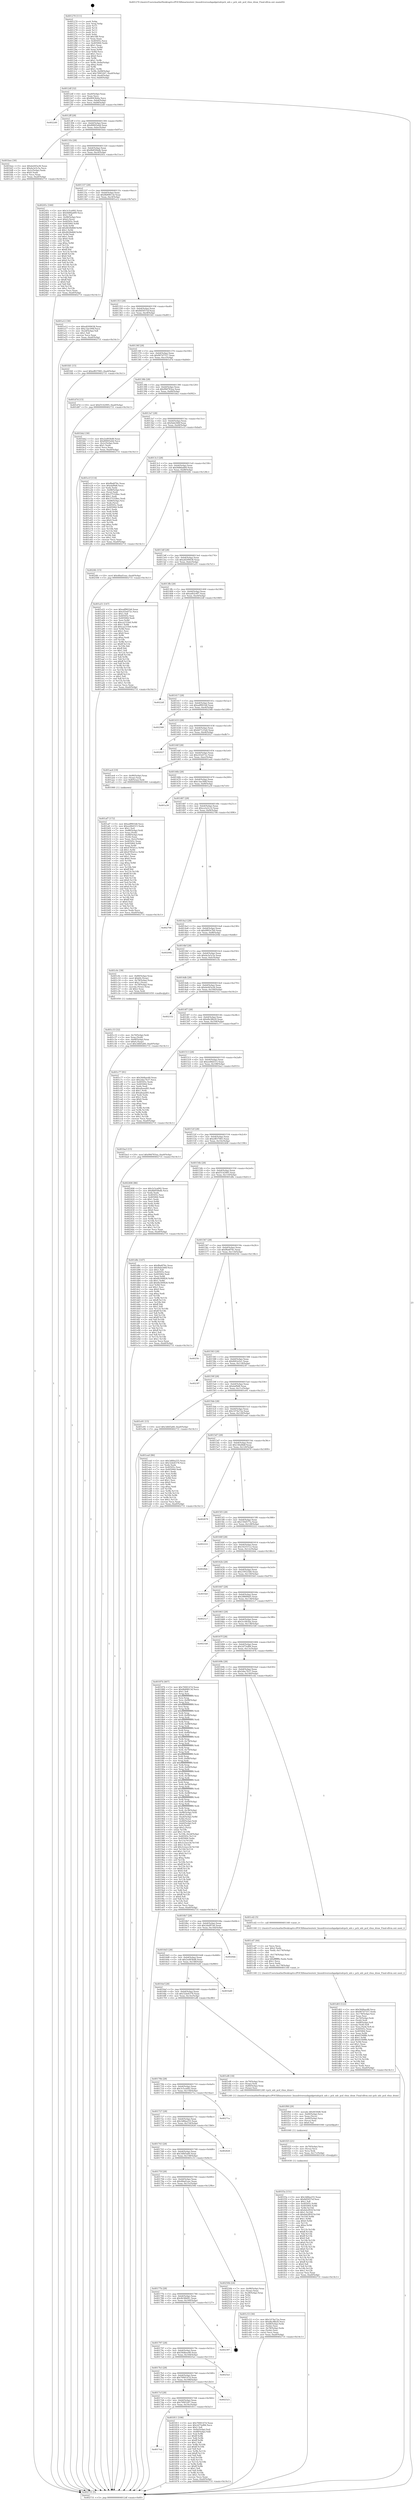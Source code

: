 digraph "0x401270" {
  label = "0x401270 (/mnt/c/Users/mathe/Desktop/tcc/POCII/binaries/extr_linuxdriversusbgadgetudcpch_udc.c_pch_udc_pcd_vbus_draw_Final-ollvm.out::main(0))"
  labelloc = "t"
  node[shape=record]

  Entry [label="",width=0.3,height=0.3,shape=circle,fillcolor=black,style=filled]
  "0x4012df" [label="{
     0x4012df [32]\l
     | [instrs]\l
     &nbsp;&nbsp;0x4012df \<+6\>: mov -0xa0(%rbp),%eax\l
     &nbsp;&nbsp;0x4012e5 \<+2\>: mov %eax,%ecx\l
     &nbsp;&nbsp;0x4012e7 \<+6\>: sub $0x8043fe6a,%ecx\l
     &nbsp;&nbsp;0x4012ed \<+6\>: mov %eax,-0xb4(%rbp)\l
     &nbsp;&nbsp;0x4012f3 \<+6\>: mov %ecx,-0xb8(%rbp)\l
     &nbsp;&nbsp;0x4012f9 \<+6\>: je 00000000004022d0 \<main+0x1060\>\l
  }"]
  "0x4022d0" [label="{
     0x4022d0\l
  }", style=dashed]
  "0x4012ff" [label="{
     0x4012ff [28]\l
     | [instrs]\l
     &nbsp;&nbsp;0x4012ff \<+5\>: jmp 0000000000401304 \<main+0x94\>\l
     &nbsp;&nbsp;0x401304 \<+6\>: mov -0xb4(%rbp),%eax\l
     &nbsp;&nbsp;0x40130a \<+5\>: sub $0x89005e6d,%eax\l
     &nbsp;&nbsp;0x40130f \<+6\>: mov %eax,-0xbc(%rbp)\l
     &nbsp;&nbsp;0x401315 \<+6\>: je 0000000000401bee \<main+0x97e\>\l
  }"]
  Exit [label="",width=0.3,height=0.3,shape=circle,fillcolor=black,style=filled,peripheries=2]
  "0x401bee" [label="{
     0x401bee [30]\l
     | [instrs]\l
     &nbsp;&nbsp;0x401bee \<+5\>: mov $0xde445a36,%eax\l
     &nbsp;&nbsp;0x401bf3 \<+5\>: mov $0xda3e5c5a,%ecx\l
     &nbsp;&nbsp;0x401bf8 \<+3\>: mov -0x2c(%rbp),%edx\l
     &nbsp;&nbsp;0x401bfb \<+3\>: cmp $0x0,%edx\l
     &nbsp;&nbsp;0x401bfe \<+3\>: cmove %ecx,%eax\l
     &nbsp;&nbsp;0x401c01 \<+6\>: mov %eax,-0xa0(%rbp)\l
     &nbsp;&nbsp;0x401c07 \<+5\>: jmp 0000000000402731 \<main+0x14c1\>\l
  }"]
  "0x40131b" [label="{
     0x40131b [28]\l
     | [instrs]\l
     &nbsp;&nbsp;0x40131b \<+5\>: jmp 0000000000401320 \<main+0xb0\>\l
     &nbsp;&nbsp;0x401320 \<+6\>: mov -0xb4(%rbp),%eax\l
     &nbsp;&nbsp;0x401326 \<+5\>: sub $0x8b850bdb,%eax\l
     &nbsp;&nbsp;0x40132b \<+6\>: mov %eax,-0xc0(%rbp)\l
     &nbsp;&nbsp;0x401331 \<+6\>: je 000000000040245c \<main+0x11ec\>\l
  }"]
  "0x401f3a" [label="{
     0x401f3a [151]\l
     | [instrs]\l
     &nbsp;&nbsp;0x401f3a \<+5\>: mov $0x3d6ba255,%eax\l
     &nbsp;&nbsp;0x401f3f \<+5\>: mov $0x8d5057ef,%esi\l
     &nbsp;&nbsp;0x401f44 \<+2\>: mov $0x1,%dl\l
     &nbsp;&nbsp;0x401f46 \<+8\>: mov 0x40505c,%r8d\l
     &nbsp;&nbsp;0x401f4e \<+8\>: mov 0x405064,%r9d\l
     &nbsp;&nbsp;0x401f56 \<+3\>: mov %r8d,%r10d\l
     &nbsp;&nbsp;0x401f59 \<+7\>: add $0xfeb2f93f,%r10d\l
     &nbsp;&nbsp;0x401f60 \<+4\>: sub $0x1,%r10d\l
     &nbsp;&nbsp;0x401f64 \<+7\>: sub $0xfeb2f93f,%r10d\l
     &nbsp;&nbsp;0x401f6b \<+4\>: imul %r10d,%r8d\l
     &nbsp;&nbsp;0x401f6f \<+4\>: and $0x1,%r8d\l
     &nbsp;&nbsp;0x401f73 \<+4\>: cmp $0x0,%r8d\l
     &nbsp;&nbsp;0x401f77 \<+4\>: sete %r11b\l
     &nbsp;&nbsp;0x401f7b \<+4\>: cmp $0xa,%r9d\l
     &nbsp;&nbsp;0x401f7f \<+3\>: setl %bl\l
     &nbsp;&nbsp;0x401f82 \<+3\>: mov %r11b,%r14b\l
     &nbsp;&nbsp;0x401f85 \<+4\>: xor $0xff,%r14b\l
     &nbsp;&nbsp;0x401f89 \<+3\>: mov %bl,%r15b\l
     &nbsp;&nbsp;0x401f8c \<+4\>: xor $0xff,%r15b\l
     &nbsp;&nbsp;0x401f90 \<+3\>: xor $0x0,%dl\l
     &nbsp;&nbsp;0x401f93 \<+3\>: mov %r14b,%r12b\l
     &nbsp;&nbsp;0x401f96 \<+4\>: and $0x0,%r12b\l
     &nbsp;&nbsp;0x401f9a \<+3\>: and %dl,%r11b\l
     &nbsp;&nbsp;0x401f9d \<+3\>: mov %r15b,%r13b\l
     &nbsp;&nbsp;0x401fa0 \<+4\>: and $0x0,%r13b\l
     &nbsp;&nbsp;0x401fa4 \<+2\>: and %dl,%bl\l
     &nbsp;&nbsp;0x401fa6 \<+3\>: or %r11b,%r12b\l
     &nbsp;&nbsp;0x401fa9 \<+3\>: or %bl,%r13b\l
     &nbsp;&nbsp;0x401fac \<+3\>: xor %r13b,%r12b\l
     &nbsp;&nbsp;0x401faf \<+3\>: or %r15b,%r14b\l
     &nbsp;&nbsp;0x401fb2 \<+4\>: xor $0xff,%r14b\l
     &nbsp;&nbsp;0x401fb6 \<+3\>: or $0x0,%dl\l
     &nbsp;&nbsp;0x401fb9 \<+3\>: and %dl,%r14b\l
     &nbsp;&nbsp;0x401fbc \<+3\>: or %r14b,%r12b\l
     &nbsp;&nbsp;0x401fbf \<+4\>: test $0x1,%r12b\l
     &nbsp;&nbsp;0x401fc3 \<+3\>: cmovne %esi,%eax\l
     &nbsp;&nbsp;0x401fc6 \<+6\>: mov %eax,-0xa0(%rbp)\l
     &nbsp;&nbsp;0x401fcc \<+5\>: jmp 0000000000402731 \<main+0x14c1\>\l
  }"]
  "0x40245c" [label="{
     0x40245c [160]\l
     | [instrs]\l
     &nbsp;&nbsp;0x40245c \<+5\>: mov $0x3c5ca092,%eax\l
     &nbsp;&nbsp;0x402461 \<+5\>: mov $0x9d66ad09,%ecx\l
     &nbsp;&nbsp;0x402466 \<+2\>: mov $0x1,%dl\l
     &nbsp;&nbsp;0x402468 \<+7\>: mov -0x98(%rbp),%rsi\l
     &nbsp;&nbsp;0x40246f \<+6\>: movl $0x0,(%rsi)\l
     &nbsp;&nbsp;0x402475 \<+7\>: mov 0x40505c,%edi\l
     &nbsp;&nbsp;0x40247c \<+8\>: mov 0x405064,%r8d\l
     &nbsp;&nbsp;0x402484 \<+3\>: mov %edi,%r9d\l
     &nbsp;&nbsp;0x402487 \<+7\>: add $0x4628d66f,%r9d\l
     &nbsp;&nbsp;0x40248e \<+4\>: sub $0x1,%r9d\l
     &nbsp;&nbsp;0x402492 \<+7\>: sub $0x4628d66f,%r9d\l
     &nbsp;&nbsp;0x402499 \<+4\>: imul %r9d,%edi\l
     &nbsp;&nbsp;0x40249d \<+3\>: and $0x1,%edi\l
     &nbsp;&nbsp;0x4024a0 \<+3\>: cmp $0x0,%edi\l
     &nbsp;&nbsp;0x4024a3 \<+4\>: sete %r10b\l
     &nbsp;&nbsp;0x4024a7 \<+4\>: cmp $0xa,%r8d\l
     &nbsp;&nbsp;0x4024ab \<+4\>: setl %r11b\l
     &nbsp;&nbsp;0x4024af \<+3\>: mov %r10b,%bl\l
     &nbsp;&nbsp;0x4024b2 \<+3\>: xor $0xff,%bl\l
     &nbsp;&nbsp;0x4024b5 \<+3\>: mov %r11b,%r14b\l
     &nbsp;&nbsp;0x4024b8 \<+4\>: xor $0xff,%r14b\l
     &nbsp;&nbsp;0x4024bc \<+3\>: xor $0x0,%dl\l
     &nbsp;&nbsp;0x4024bf \<+3\>: mov %bl,%r15b\l
     &nbsp;&nbsp;0x4024c2 \<+4\>: and $0x0,%r15b\l
     &nbsp;&nbsp;0x4024c6 \<+3\>: and %dl,%r10b\l
     &nbsp;&nbsp;0x4024c9 \<+3\>: mov %r14b,%r12b\l
     &nbsp;&nbsp;0x4024cc \<+4\>: and $0x0,%r12b\l
     &nbsp;&nbsp;0x4024d0 \<+3\>: and %dl,%r11b\l
     &nbsp;&nbsp;0x4024d3 \<+3\>: or %r10b,%r15b\l
     &nbsp;&nbsp;0x4024d6 \<+3\>: or %r11b,%r12b\l
     &nbsp;&nbsp;0x4024d9 \<+3\>: xor %r12b,%r15b\l
     &nbsp;&nbsp;0x4024dc \<+3\>: or %r14b,%bl\l
     &nbsp;&nbsp;0x4024df \<+3\>: xor $0xff,%bl\l
     &nbsp;&nbsp;0x4024e2 \<+3\>: or $0x0,%dl\l
     &nbsp;&nbsp;0x4024e5 \<+2\>: and %dl,%bl\l
     &nbsp;&nbsp;0x4024e7 \<+3\>: or %bl,%r15b\l
     &nbsp;&nbsp;0x4024ea \<+4\>: test $0x1,%r15b\l
     &nbsp;&nbsp;0x4024ee \<+3\>: cmovne %ecx,%eax\l
     &nbsp;&nbsp;0x4024f1 \<+6\>: mov %eax,-0xa0(%rbp)\l
     &nbsp;&nbsp;0x4024f7 \<+5\>: jmp 0000000000402731 \<main+0x14c1\>\l
  }"]
  "0x401337" [label="{
     0x401337 [28]\l
     | [instrs]\l
     &nbsp;&nbsp;0x401337 \<+5\>: jmp 000000000040133c \<main+0xcc\>\l
     &nbsp;&nbsp;0x40133c \<+6\>: mov -0xb4(%rbp),%eax\l
     &nbsp;&nbsp;0x401342 \<+5\>: sub $0x8b89813d,%eax\l
     &nbsp;&nbsp;0x401347 \<+6\>: mov %eax,-0xc4(%rbp)\l
     &nbsp;&nbsp;0x40134d \<+6\>: je 0000000000401a12 \<main+0x7a2\>\l
  }"]
  "0x401f25" [label="{
     0x401f25 [21]\l
     | [instrs]\l
     &nbsp;&nbsp;0x401f25 \<+4\>: mov -0x70(%rbp),%rcx\l
     &nbsp;&nbsp;0x401f29 \<+3\>: mov (%rcx),%rcx\l
     &nbsp;&nbsp;0x401f2c \<+3\>: mov %rcx,%rdi\l
     &nbsp;&nbsp;0x401f2f \<+6\>: mov %eax,-0x17c(%rbp)\l
     &nbsp;&nbsp;0x401f35 \<+5\>: call 0000000000401030 \<free@plt\>\l
     | [calls]\l
     &nbsp;&nbsp;0x401030 \{1\} (unknown)\l
  }"]
  "0x401a12" [label="{
     0x401a12 [30]\l
     | [instrs]\l
     &nbsp;&nbsp;0x401a12 \<+5\>: mov $0xa8209438,%eax\l
     &nbsp;&nbsp;0x401a17 \<+5\>: mov $0xc3ae394f,%ecx\l
     &nbsp;&nbsp;0x401a1c \<+3\>: mov -0x2d(%rbp),%dl\l
     &nbsp;&nbsp;0x401a1f \<+3\>: test $0x1,%dl\l
     &nbsp;&nbsp;0x401a22 \<+3\>: cmovne %ecx,%eax\l
     &nbsp;&nbsp;0x401a25 \<+6\>: mov %eax,-0xa0(%rbp)\l
     &nbsp;&nbsp;0x401a2b \<+5\>: jmp 0000000000402731 \<main+0x14c1\>\l
  }"]
  "0x401353" [label="{
     0x401353 [28]\l
     | [instrs]\l
     &nbsp;&nbsp;0x401353 \<+5\>: jmp 0000000000401358 \<main+0xe8\>\l
     &nbsp;&nbsp;0x401358 \<+6\>: mov -0xb4(%rbp),%eax\l
     &nbsp;&nbsp;0x40135e \<+5\>: sub $0x8d5057ef,%eax\l
     &nbsp;&nbsp;0x401363 \<+6\>: mov %eax,-0xc8(%rbp)\l
     &nbsp;&nbsp;0x401369 \<+6\>: je 0000000000401fd1 \<main+0xd61\>\l
  }"]
  "0x401f08" [label="{
     0x401f08 [29]\l
     | [instrs]\l
     &nbsp;&nbsp;0x401f08 \<+10\>: movabs $0x4030d6,%rdi\l
     &nbsp;&nbsp;0x401f12 \<+4\>: mov -0x60(%rbp),%rcx\l
     &nbsp;&nbsp;0x401f16 \<+2\>: mov %eax,(%rcx)\l
     &nbsp;&nbsp;0x401f18 \<+4\>: mov -0x60(%rbp),%rcx\l
     &nbsp;&nbsp;0x401f1c \<+2\>: mov (%rcx),%esi\l
     &nbsp;&nbsp;0x401f1e \<+2\>: mov $0x0,%al\l
     &nbsp;&nbsp;0x401f20 \<+5\>: call 0000000000401040 \<printf@plt\>\l
     | [calls]\l
     &nbsp;&nbsp;0x401040 \{1\} (unknown)\l
  }"]
  "0x401fd1" [label="{
     0x401fd1 [15]\l
     | [instrs]\l
     &nbsp;&nbsp;0x401fd1 \<+10\>: movl $0xef837083,-0xa0(%rbp)\l
     &nbsp;&nbsp;0x401fdb \<+5\>: jmp 0000000000402731 \<main+0x14c1\>\l
  }"]
  "0x40136f" [label="{
     0x40136f [28]\l
     | [instrs]\l
     &nbsp;&nbsp;0x40136f \<+5\>: jmp 0000000000401374 \<main+0x104\>\l
     &nbsp;&nbsp;0x401374 \<+6\>: mov -0xb4(%rbp),%eax\l
     &nbsp;&nbsp;0x40137a \<+5\>: sub $0x907d7557,%eax\l
     &nbsp;&nbsp;0x40137f \<+6\>: mov %eax,-0xcc(%rbp)\l
     &nbsp;&nbsp;0x401385 \<+6\>: je 0000000000401d7d \<main+0xb0d\>\l
  }"]
  "0x401d03" [label="{
     0x401d03 [122]\l
     | [instrs]\l
     &nbsp;&nbsp;0x401d03 \<+5\>: mov $0x56dbee48,%ecx\l
     &nbsp;&nbsp;0x401d08 \<+5\>: mov $0x907d7557,%edx\l
     &nbsp;&nbsp;0x401d0d \<+6\>: mov -0x178(%rbp),%esi\l
     &nbsp;&nbsp;0x401d13 \<+3\>: imul %eax,%esi\l
     &nbsp;&nbsp;0x401d16 \<+4\>: mov -0x70(%rbp),%rdi\l
     &nbsp;&nbsp;0x401d1a \<+3\>: mov (%rdi),%rdi\l
     &nbsp;&nbsp;0x401d1d \<+4\>: mov -0x68(%rbp),%r8\l
     &nbsp;&nbsp;0x401d21 \<+3\>: movslq (%r8),%r8\l
     &nbsp;&nbsp;0x401d24 \<+4\>: mov %esi,(%rdi,%r8,4)\l
     &nbsp;&nbsp;0x401d28 \<+7\>: mov 0x40505c,%eax\l
     &nbsp;&nbsp;0x401d2f \<+7\>: mov 0x405064,%esi\l
     &nbsp;&nbsp;0x401d36 \<+3\>: mov %eax,%r9d\l
     &nbsp;&nbsp;0x401d39 \<+7\>: sub $0x6356f8b,%r9d\l
     &nbsp;&nbsp;0x401d40 \<+4\>: sub $0x1,%r9d\l
     &nbsp;&nbsp;0x401d44 \<+7\>: add $0x6356f8b,%r9d\l
     &nbsp;&nbsp;0x401d4b \<+4\>: imul %r9d,%eax\l
     &nbsp;&nbsp;0x401d4f \<+3\>: and $0x1,%eax\l
     &nbsp;&nbsp;0x401d52 \<+3\>: cmp $0x0,%eax\l
     &nbsp;&nbsp;0x401d55 \<+4\>: sete %r10b\l
     &nbsp;&nbsp;0x401d59 \<+3\>: cmp $0xa,%esi\l
     &nbsp;&nbsp;0x401d5c \<+4\>: setl %r11b\l
     &nbsp;&nbsp;0x401d60 \<+3\>: mov %r10b,%bl\l
     &nbsp;&nbsp;0x401d63 \<+3\>: and %r11b,%bl\l
     &nbsp;&nbsp;0x401d66 \<+3\>: xor %r11b,%r10b\l
     &nbsp;&nbsp;0x401d69 \<+3\>: or %r10b,%bl\l
     &nbsp;&nbsp;0x401d6c \<+3\>: test $0x1,%bl\l
     &nbsp;&nbsp;0x401d6f \<+3\>: cmovne %edx,%ecx\l
     &nbsp;&nbsp;0x401d72 \<+6\>: mov %ecx,-0xa0(%rbp)\l
     &nbsp;&nbsp;0x401d78 \<+5\>: jmp 0000000000402731 \<main+0x14c1\>\l
  }"]
  "0x401d7d" [label="{
     0x401d7d [15]\l
     | [instrs]\l
     &nbsp;&nbsp;0x401d7d \<+10\>: movl $0xf3142995,-0xa0(%rbp)\l
     &nbsp;&nbsp;0x401d87 \<+5\>: jmp 0000000000402731 \<main+0x14c1\>\l
  }"]
  "0x40138b" [label="{
     0x40138b [28]\l
     | [instrs]\l
     &nbsp;&nbsp;0x40138b \<+5\>: jmp 0000000000401390 \<main+0x120\>\l
     &nbsp;&nbsp;0x401390 \<+6\>: mov -0xb4(%rbp),%eax\l
     &nbsp;&nbsp;0x401396 \<+5\>: sub $0x99d783ea,%eax\l
     &nbsp;&nbsp;0x40139b \<+6\>: mov %eax,-0xd0(%rbp)\l
     &nbsp;&nbsp;0x4013a1 \<+6\>: je 0000000000401bb2 \<main+0x942\>\l
  }"]
  "0x401cd7" [label="{
     0x401cd7 [44]\l
     | [instrs]\l
     &nbsp;&nbsp;0x401cd7 \<+2\>: xor %ecx,%ecx\l
     &nbsp;&nbsp;0x401cd9 \<+5\>: mov $0x2,%edx\l
     &nbsp;&nbsp;0x401cde \<+6\>: mov %edx,-0x174(%rbp)\l
     &nbsp;&nbsp;0x401ce4 \<+1\>: cltd\l
     &nbsp;&nbsp;0x401ce5 \<+6\>: mov -0x174(%rbp),%esi\l
     &nbsp;&nbsp;0x401ceb \<+2\>: idiv %esi\l
     &nbsp;&nbsp;0x401ced \<+6\>: imul $0xfffffffe,%edx,%edx\l
     &nbsp;&nbsp;0x401cf3 \<+3\>: sub $0x1,%ecx\l
     &nbsp;&nbsp;0x401cf6 \<+2\>: sub %ecx,%edx\l
     &nbsp;&nbsp;0x401cf8 \<+6\>: mov %edx,-0x178(%rbp)\l
     &nbsp;&nbsp;0x401cfe \<+5\>: call 0000000000401160 \<next_i\>\l
     | [calls]\l
     &nbsp;&nbsp;0x401160 \{1\} (/mnt/c/Users/mathe/Desktop/tcc/POCII/binaries/extr_linuxdriversusbgadgetudcpch_udc.c_pch_udc_pcd_vbus_draw_Final-ollvm.out::next_i)\l
  }"]
  "0x401bb2" [label="{
     0x401bb2 [30]\l
     | [instrs]\l
     &nbsp;&nbsp;0x401bb2 \<+5\>: mov $0x2ed93bd8,%eax\l
     &nbsp;&nbsp;0x401bb7 \<+5\>: mov $0x89005e6d,%ecx\l
     &nbsp;&nbsp;0x401bbc \<+3\>: mov -0x2c(%rbp),%edx\l
     &nbsp;&nbsp;0x401bbf \<+3\>: cmp $0x1,%edx\l
     &nbsp;&nbsp;0x401bc2 \<+3\>: cmovl %ecx,%eax\l
     &nbsp;&nbsp;0x401bc5 \<+6\>: mov %eax,-0xa0(%rbp)\l
     &nbsp;&nbsp;0x401bcb \<+5\>: jmp 0000000000402731 \<main+0x14c1\>\l
  }"]
  "0x4013a7" [label="{
     0x4013a7 [28]\l
     | [instrs]\l
     &nbsp;&nbsp;0x4013a7 \<+5\>: jmp 00000000004013ac \<main+0x13c\>\l
     &nbsp;&nbsp;0x4013ac \<+6\>: mov -0xb4(%rbp),%eax\l
     &nbsp;&nbsp;0x4013b2 \<+5\>: sub $0x9afa566f,%eax\l
     &nbsp;&nbsp;0x4013b7 \<+6\>: mov %eax,-0xd4(%rbp)\l
     &nbsp;&nbsp;0x4013bd \<+6\>: je 0000000000401e1f \<main+0xbaf\>\l
  }"]
  "0x401c33" [label="{
     0x401c33 [32]\l
     | [instrs]\l
     &nbsp;&nbsp;0x401c33 \<+4\>: mov -0x70(%rbp),%rdi\l
     &nbsp;&nbsp;0x401c37 \<+3\>: mov %rax,(%rdi)\l
     &nbsp;&nbsp;0x401c3a \<+4\>: mov -0x68(%rbp),%rax\l
     &nbsp;&nbsp;0x401c3e \<+6\>: movl $0x0,(%rax)\l
     &nbsp;&nbsp;0x401c44 \<+10\>: movl $0x3dfd5a60,-0xa0(%rbp)\l
     &nbsp;&nbsp;0x401c4e \<+5\>: jmp 0000000000402731 \<main+0x14c1\>\l
  }"]
  "0x401e1f" [label="{
     0x401e1f [114]\l
     | [instrs]\l
     &nbsp;&nbsp;0x401e1f \<+5\>: mov $0xf8a6f76c,%eax\l
     &nbsp;&nbsp;0x401e24 \<+5\>: mov $0xdaf9d8,%ecx\l
     &nbsp;&nbsp;0x401e29 \<+2\>: xor %edx,%edx\l
     &nbsp;&nbsp;0x401e2b \<+4\>: mov -0x68(%rbp),%rsi\l
     &nbsp;&nbsp;0x401e2f \<+2\>: mov (%rsi),%edi\l
     &nbsp;&nbsp;0x401e31 \<+6\>: add $0x375328ec,%edi\l
     &nbsp;&nbsp;0x401e37 \<+3\>: add $0x1,%edi\l
     &nbsp;&nbsp;0x401e3a \<+6\>: sub $0x375328ec,%edi\l
     &nbsp;&nbsp;0x401e40 \<+4\>: mov -0x68(%rbp),%rsi\l
     &nbsp;&nbsp;0x401e44 \<+2\>: mov %edi,(%rsi)\l
     &nbsp;&nbsp;0x401e46 \<+7\>: mov 0x40505c,%edi\l
     &nbsp;&nbsp;0x401e4d \<+8\>: mov 0x405064,%r8d\l
     &nbsp;&nbsp;0x401e55 \<+3\>: sub $0x1,%edx\l
     &nbsp;&nbsp;0x401e58 \<+3\>: mov %edi,%r9d\l
     &nbsp;&nbsp;0x401e5b \<+3\>: add %edx,%r9d\l
     &nbsp;&nbsp;0x401e5e \<+4\>: imul %r9d,%edi\l
     &nbsp;&nbsp;0x401e62 \<+3\>: and $0x1,%edi\l
     &nbsp;&nbsp;0x401e65 \<+3\>: cmp $0x0,%edi\l
     &nbsp;&nbsp;0x401e68 \<+4\>: sete %r10b\l
     &nbsp;&nbsp;0x401e6c \<+4\>: cmp $0xa,%r8d\l
     &nbsp;&nbsp;0x401e70 \<+4\>: setl %r11b\l
     &nbsp;&nbsp;0x401e74 \<+3\>: mov %r10b,%bl\l
     &nbsp;&nbsp;0x401e77 \<+3\>: and %r11b,%bl\l
     &nbsp;&nbsp;0x401e7a \<+3\>: xor %r11b,%r10b\l
     &nbsp;&nbsp;0x401e7d \<+3\>: or %r10b,%bl\l
     &nbsp;&nbsp;0x401e80 \<+3\>: test $0x1,%bl\l
     &nbsp;&nbsp;0x401e83 \<+3\>: cmovne %ecx,%eax\l
     &nbsp;&nbsp;0x401e86 \<+6\>: mov %eax,-0xa0(%rbp)\l
     &nbsp;&nbsp;0x401e8c \<+5\>: jmp 0000000000402731 \<main+0x14c1\>\l
  }"]
  "0x4013c3" [label="{
     0x4013c3 [28]\l
     | [instrs]\l
     &nbsp;&nbsp;0x4013c3 \<+5\>: jmp 00000000004013c8 \<main+0x158\>\l
     &nbsp;&nbsp;0x4013c8 \<+6\>: mov -0xb4(%rbp),%eax\l
     &nbsp;&nbsp;0x4013ce \<+5\>: sub $0x9d66ad09,%eax\l
     &nbsp;&nbsp;0x4013d3 \<+6\>: mov %eax,-0xd8(%rbp)\l
     &nbsp;&nbsp;0x4013d9 \<+6\>: je 00000000004024fc \<main+0x128c\>\l
  }"]
  "0x401af7" [label="{
     0x401af7 [172]\l
     | [instrs]\l
     &nbsp;&nbsp;0x401af7 \<+5\>: mov $0xadf901b8,%ecx\l
     &nbsp;&nbsp;0x401afc \<+5\>: mov $0xee66d315,%edx\l
     &nbsp;&nbsp;0x401b01 \<+3\>: mov $0x1,%sil\l
     &nbsp;&nbsp;0x401b04 \<+7\>: mov -0x88(%rbp),%rdi\l
     &nbsp;&nbsp;0x401b0b \<+2\>: mov %eax,(%rdi)\l
     &nbsp;&nbsp;0x401b0d \<+7\>: mov -0x88(%rbp),%rdi\l
     &nbsp;&nbsp;0x401b14 \<+2\>: mov (%rdi),%eax\l
     &nbsp;&nbsp;0x401b16 \<+3\>: mov %eax,-0x2c(%rbp)\l
     &nbsp;&nbsp;0x401b19 \<+7\>: mov 0x40505c,%eax\l
     &nbsp;&nbsp;0x401b20 \<+8\>: mov 0x405064,%r8d\l
     &nbsp;&nbsp;0x401b28 \<+3\>: mov %eax,%r9d\l
     &nbsp;&nbsp;0x401b2b \<+7\>: sub $0x4785d1cc,%r9d\l
     &nbsp;&nbsp;0x401b32 \<+4\>: sub $0x1,%r9d\l
     &nbsp;&nbsp;0x401b36 \<+7\>: add $0x4785d1cc,%r9d\l
     &nbsp;&nbsp;0x401b3d \<+4\>: imul %r9d,%eax\l
     &nbsp;&nbsp;0x401b41 \<+3\>: and $0x1,%eax\l
     &nbsp;&nbsp;0x401b44 \<+3\>: cmp $0x0,%eax\l
     &nbsp;&nbsp;0x401b47 \<+4\>: sete %r10b\l
     &nbsp;&nbsp;0x401b4b \<+4\>: cmp $0xa,%r8d\l
     &nbsp;&nbsp;0x401b4f \<+4\>: setl %r11b\l
     &nbsp;&nbsp;0x401b53 \<+3\>: mov %r10b,%bl\l
     &nbsp;&nbsp;0x401b56 \<+3\>: xor $0xff,%bl\l
     &nbsp;&nbsp;0x401b59 \<+3\>: mov %r11b,%r14b\l
     &nbsp;&nbsp;0x401b5c \<+4\>: xor $0xff,%r14b\l
     &nbsp;&nbsp;0x401b60 \<+4\>: xor $0x0,%sil\l
     &nbsp;&nbsp;0x401b64 \<+3\>: mov %bl,%r15b\l
     &nbsp;&nbsp;0x401b67 \<+4\>: and $0x0,%r15b\l
     &nbsp;&nbsp;0x401b6b \<+3\>: and %sil,%r10b\l
     &nbsp;&nbsp;0x401b6e \<+3\>: mov %r14b,%r12b\l
     &nbsp;&nbsp;0x401b71 \<+4\>: and $0x0,%r12b\l
     &nbsp;&nbsp;0x401b75 \<+3\>: and %sil,%r11b\l
     &nbsp;&nbsp;0x401b78 \<+3\>: or %r10b,%r15b\l
     &nbsp;&nbsp;0x401b7b \<+3\>: or %r11b,%r12b\l
     &nbsp;&nbsp;0x401b7e \<+3\>: xor %r12b,%r15b\l
     &nbsp;&nbsp;0x401b81 \<+3\>: or %r14b,%bl\l
     &nbsp;&nbsp;0x401b84 \<+3\>: xor $0xff,%bl\l
     &nbsp;&nbsp;0x401b87 \<+4\>: or $0x0,%sil\l
     &nbsp;&nbsp;0x401b8b \<+3\>: and %sil,%bl\l
     &nbsp;&nbsp;0x401b8e \<+3\>: or %bl,%r15b\l
     &nbsp;&nbsp;0x401b91 \<+4\>: test $0x1,%r15b\l
     &nbsp;&nbsp;0x401b95 \<+3\>: cmovne %edx,%ecx\l
     &nbsp;&nbsp;0x401b98 \<+6\>: mov %ecx,-0xa0(%rbp)\l
     &nbsp;&nbsp;0x401b9e \<+5\>: jmp 0000000000402731 \<main+0x14c1\>\l
  }"]
  "0x4024fc" [label="{
     0x4024fc [15]\l
     | [instrs]\l
     &nbsp;&nbsp;0x4024fc \<+10\>: movl $0x48ad1eac,-0xa0(%rbp)\l
     &nbsp;&nbsp;0x402506 \<+5\>: jmp 0000000000402731 \<main+0x14c1\>\l
  }"]
  "0x4013df" [label="{
     0x4013df [28]\l
     | [instrs]\l
     &nbsp;&nbsp;0x4013df \<+5\>: jmp 00000000004013e4 \<main+0x174\>\l
     &nbsp;&nbsp;0x4013e4 \<+6\>: mov -0xb4(%rbp),%eax\l
     &nbsp;&nbsp;0x4013ea \<+5\>: sub $0xa8209438,%eax\l
     &nbsp;&nbsp;0x4013ef \<+6\>: mov %eax,-0xdc(%rbp)\l
     &nbsp;&nbsp;0x4013f5 \<+6\>: je 0000000000401a51 \<main+0x7e1\>\l
  }"]
  "0x401270" [label="{
     0x401270 [111]\l
     | [instrs]\l
     &nbsp;&nbsp;0x401270 \<+1\>: push %rbp\l
     &nbsp;&nbsp;0x401271 \<+3\>: mov %rsp,%rbp\l
     &nbsp;&nbsp;0x401274 \<+2\>: push %r15\l
     &nbsp;&nbsp;0x401276 \<+2\>: push %r14\l
     &nbsp;&nbsp;0x401278 \<+2\>: push %r13\l
     &nbsp;&nbsp;0x40127a \<+2\>: push %r12\l
     &nbsp;&nbsp;0x40127c \<+1\>: push %rbx\l
     &nbsp;&nbsp;0x40127d \<+7\>: sub $0x188,%rsp\l
     &nbsp;&nbsp;0x401284 \<+2\>: xor %eax,%eax\l
     &nbsp;&nbsp;0x401286 \<+7\>: mov 0x40505c,%ecx\l
     &nbsp;&nbsp;0x40128d \<+7\>: mov 0x405064,%edx\l
     &nbsp;&nbsp;0x401294 \<+3\>: sub $0x1,%eax\l
     &nbsp;&nbsp;0x401297 \<+3\>: mov %ecx,%r8d\l
     &nbsp;&nbsp;0x40129a \<+3\>: add %eax,%r8d\l
     &nbsp;&nbsp;0x40129d \<+4\>: imul %r8d,%ecx\l
     &nbsp;&nbsp;0x4012a1 \<+3\>: and $0x1,%ecx\l
     &nbsp;&nbsp;0x4012a4 \<+3\>: cmp $0x0,%ecx\l
     &nbsp;&nbsp;0x4012a7 \<+4\>: sete %r9b\l
     &nbsp;&nbsp;0x4012ab \<+4\>: and $0x1,%r9b\l
     &nbsp;&nbsp;0x4012af \<+7\>: mov %r9b,-0x9a(%rbp)\l
     &nbsp;&nbsp;0x4012b6 \<+3\>: cmp $0xa,%edx\l
     &nbsp;&nbsp;0x4012b9 \<+4\>: setl %r9b\l
     &nbsp;&nbsp;0x4012bd \<+4\>: and $0x1,%r9b\l
     &nbsp;&nbsp;0x4012c1 \<+7\>: mov %r9b,-0x99(%rbp)\l
     &nbsp;&nbsp;0x4012c8 \<+10\>: movl $0x70f45267,-0xa0(%rbp)\l
     &nbsp;&nbsp;0x4012d2 \<+6\>: mov %edi,-0xa4(%rbp)\l
     &nbsp;&nbsp;0x4012d8 \<+7\>: mov %rsi,-0xb0(%rbp)\l
  }"]
  "0x401a51" [label="{
     0x401a51 [147]\l
     | [instrs]\l
     &nbsp;&nbsp;0x401a51 \<+5\>: mov $0xadf901b8,%eax\l
     &nbsp;&nbsp;0x401a56 \<+5\>: mov $0xc03e072c,%ecx\l
     &nbsp;&nbsp;0x401a5b \<+2\>: mov $0x1,%dl\l
     &nbsp;&nbsp;0x401a5d \<+7\>: mov 0x40505c,%esi\l
     &nbsp;&nbsp;0x401a64 \<+7\>: mov 0x405064,%edi\l
     &nbsp;&nbsp;0x401a6b \<+3\>: mov %esi,%r8d\l
     &nbsp;&nbsp;0x401a6e \<+7\>: sub $0xca231fe6,%r8d\l
     &nbsp;&nbsp;0x401a75 \<+4\>: sub $0x1,%r8d\l
     &nbsp;&nbsp;0x401a79 \<+7\>: add $0xca231fe6,%r8d\l
     &nbsp;&nbsp;0x401a80 \<+4\>: imul %r8d,%esi\l
     &nbsp;&nbsp;0x401a84 \<+3\>: and $0x1,%esi\l
     &nbsp;&nbsp;0x401a87 \<+3\>: cmp $0x0,%esi\l
     &nbsp;&nbsp;0x401a8a \<+4\>: sete %r9b\l
     &nbsp;&nbsp;0x401a8e \<+3\>: cmp $0xa,%edi\l
     &nbsp;&nbsp;0x401a91 \<+4\>: setl %r10b\l
     &nbsp;&nbsp;0x401a95 \<+3\>: mov %r9b,%r11b\l
     &nbsp;&nbsp;0x401a98 \<+4\>: xor $0xff,%r11b\l
     &nbsp;&nbsp;0x401a9c \<+3\>: mov %r10b,%bl\l
     &nbsp;&nbsp;0x401a9f \<+3\>: xor $0xff,%bl\l
     &nbsp;&nbsp;0x401aa2 \<+3\>: xor $0x1,%dl\l
     &nbsp;&nbsp;0x401aa5 \<+3\>: mov %r11b,%r14b\l
     &nbsp;&nbsp;0x401aa8 \<+4\>: and $0xff,%r14b\l
     &nbsp;&nbsp;0x401aac \<+3\>: and %dl,%r9b\l
     &nbsp;&nbsp;0x401aaf \<+3\>: mov %bl,%r15b\l
     &nbsp;&nbsp;0x401ab2 \<+4\>: and $0xff,%r15b\l
     &nbsp;&nbsp;0x401ab6 \<+3\>: and %dl,%r10b\l
     &nbsp;&nbsp;0x401ab9 \<+3\>: or %r9b,%r14b\l
     &nbsp;&nbsp;0x401abc \<+3\>: or %r10b,%r15b\l
     &nbsp;&nbsp;0x401abf \<+3\>: xor %r15b,%r14b\l
     &nbsp;&nbsp;0x401ac2 \<+3\>: or %bl,%r11b\l
     &nbsp;&nbsp;0x401ac5 \<+4\>: xor $0xff,%r11b\l
     &nbsp;&nbsp;0x401ac9 \<+3\>: or $0x1,%dl\l
     &nbsp;&nbsp;0x401acc \<+3\>: and %dl,%r11b\l
     &nbsp;&nbsp;0x401acf \<+3\>: or %r11b,%r14b\l
     &nbsp;&nbsp;0x401ad2 \<+4\>: test $0x1,%r14b\l
     &nbsp;&nbsp;0x401ad6 \<+3\>: cmovne %ecx,%eax\l
     &nbsp;&nbsp;0x401ad9 \<+6\>: mov %eax,-0xa0(%rbp)\l
     &nbsp;&nbsp;0x401adf \<+5\>: jmp 0000000000402731 \<main+0x14c1\>\l
  }"]
  "0x4013fb" [label="{
     0x4013fb [28]\l
     | [instrs]\l
     &nbsp;&nbsp;0x4013fb \<+5\>: jmp 0000000000401400 \<main+0x190\>\l
     &nbsp;&nbsp;0x401400 \<+6\>: mov -0xb4(%rbp),%eax\l
     &nbsp;&nbsp;0x401406 \<+5\>: sub $0xad02c6f7,%eax\l
     &nbsp;&nbsp;0x40140b \<+6\>: mov %eax,-0xe0(%rbp)\l
     &nbsp;&nbsp;0x401411 \<+6\>: je 00000000004022df \<main+0x106f\>\l
  }"]
  "0x402731" [label="{
     0x402731 [5]\l
     | [instrs]\l
     &nbsp;&nbsp;0x402731 \<+5\>: jmp 00000000004012df \<main+0x6f\>\l
  }"]
  "0x4022df" [label="{
     0x4022df\l
  }", style=dashed]
  "0x401417" [label="{
     0x401417 [28]\l
     | [instrs]\l
     &nbsp;&nbsp;0x401417 \<+5\>: jmp 000000000040141c \<main+0x1ac\>\l
     &nbsp;&nbsp;0x40141c \<+6\>: mov -0xb4(%rbp),%eax\l
     &nbsp;&nbsp;0x401422 \<+5\>: sub $0xadf901b8,%eax\l
     &nbsp;&nbsp;0x401427 \<+6\>: mov %eax,-0xe4(%rbp)\l
     &nbsp;&nbsp;0x40142d \<+6\>: je 0000000000402568 \<main+0x12f8\>\l
  }"]
  "0x4017eb" [label="{
     0x4017eb\l
  }", style=dashed]
  "0x402568" [label="{
     0x402568\l
  }", style=dashed]
  "0x401433" [label="{
     0x401433 [28]\l
     | [instrs]\l
     &nbsp;&nbsp;0x401433 \<+5\>: jmp 0000000000401438 \<main+0x1c8\>\l
     &nbsp;&nbsp;0x401438 \<+6\>: mov -0xb4(%rbp),%eax\l
     &nbsp;&nbsp;0x40143e \<+5\>: sub $0xb67125e6,%eax\l
     &nbsp;&nbsp;0x401443 \<+6\>: mov %eax,-0xe8(%rbp)\l
     &nbsp;&nbsp;0x401449 \<+6\>: je 0000000000402027 \<main+0xdb7\>\l
  }"]
  "0x401811" [label="{
     0x401811 [106]\l
     | [instrs]\l
     &nbsp;&nbsp;0x401811 \<+5\>: mov $0x7000147d,%eax\l
     &nbsp;&nbsp;0x401816 \<+5\>: mov $0x2d75ef84,%ecx\l
     &nbsp;&nbsp;0x40181b \<+2\>: mov $0x1,%dl\l
     &nbsp;&nbsp;0x40181d \<+7\>: mov -0x9a(%rbp),%sil\l
     &nbsp;&nbsp;0x401824 \<+7\>: mov -0x99(%rbp),%dil\l
     &nbsp;&nbsp;0x40182b \<+3\>: mov %sil,%r8b\l
     &nbsp;&nbsp;0x40182e \<+4\>: xor $0xff,%r8b\l
     &nbsp;&nbsp;0x401832 \<+3\>: mov %dil,%r9b\l
     &nbsp;&nbsp;0x401835 \<+4\>: xor $0xff,%r9b\l
     &nbsp;&nbsp;0x401839 \<+3\>: xor $0x1,%dl\l
     &nbsp;&nbsp;0x40183c \<+3\>: mov %r8b,%r10b\l
     &nbsp;&nbsp;0x40183f \<+4\>: and $0xff,%r10b\l
     &nbsp;&nbsp;0x401843 \<+3\>: and %dl,%sil\l
     &nbsp;&nbsp;0x401846 \<+3\>: mov %r9b,%r11b\l
     &nbsp;&nbsp;0x401849 \<+4\>: and $0xff,%r11b\l
     &nbsp;&nbsp;0x40184d \<+3\>: and %dl,%dil\l
     &nbsp;&nbsp;0x401850 \<+3\>: or %sil,%r10b\l
     &nbsp;&nbsp;0x401853 \<+3\>: or %dil,%r11b\l
     &nbsp;&nbsp;0x401856 \<+3\>: xor %r11b,%r10b\l
     &nbsp;&nbsp;0x401859 \<+3\>: or %r9b,%r8b\l
     &nbsp;&nbsp;0x40185c \<+4\>: xor $0xff,%r8b\l
     &nbsp;&nbsp;0x401860 \<+3\>: or $0x1,%dl\l
     &nbsp;&nbsp;0x401863 \<+3\>: and %dl,%r8b\l
     &nbsp;&nbsp;0x401866 \<+3\>: or %r8b,%r10b\l
     &nbsp;&nbsp;0x401869 \<+4\>: test $0x1,%r10b\l
     &nbsp;&nbsp;0x40186d \<+3\>: cmovne %ecx,%eax\l
     &nbsp;&nbsp;0x401870 \<+6\>: mov %eax,-0xa0(%rbp)\l
     &nbsp;&nbsp;0x401876 \<+5\>: jmp 0000000000402731 \<main+0x14c1\>\l
  }"]
  "0x402027" [label="{
     0x402027\l
  }", style=dashed]
  "0x40144f" [label="{
     0x40144f [28]\l
     | [instrs]\l
     &nbsp;&nbsp;0x40144f \<+5\>: jmp 0000000000401454 \<main+0x1e4\>\l
     &nbsp;&nbsp;0x401454 \<+6\>: mov -0xb4(%rbp),%eax\l
     &nbsp;&nbsp;0x40145a \<+5\>: sub $0xc03e072c,%eax\l
     &nbsp;&nbsp;0x40145f \<+6\>: mov %eax,-0xec(%rbp)\l
     &nbsp;&nbsp;0x401465 \<+6\>: je 0000000000401ae4 \<main+0x874\>\l
  }"]
  "0x4017cf" [label="{
     0x4017cf [28]\l
     | [instrs]\l
     &nbsp;&nbsp;0x4017cf \<+5\>: jmp 00000000004017d4 \<main+0x564\>\l
     &nbsp;&nbsp;0x4017d4 \<+6\>: mov -0xb4(%rbp),%eax\l
     &nbsp;&nbsp;0x4017da \<+5\>: sub $0x70f45267,%eax\l
     &nbsp;&nbsp;0x4017df \<+6\>: mov %eax,-0x16c(%rbp)\l
     &nbsp;&nbsp;0x4017e5 \<+6\>: je 0000000000401811 \<main+0x5a1\>\l
  }"]
  "0x401ae4" [label="{
     0x401ae4 [19]\l
     | [instrs]\l
     &nbsp;&nbsp;0x401ae4 \<+7\>: mov -0x90(%rbp),%rax\l
     &nbsp;&nbsp;0x401aeb \<+3\>: mov (%rax),%rax\l
     &nbsp;&nbsp;0x401aee \<+4\>: mov 0x8(%rax),%rdi\l
     &nbsp;&nbsp;0x401af2 \<+5\>: call 0000000000401060 \<atoi@plt\>\l
     | [calls]\l
     &nbsp;&nbsp;0x401060 \{1\} (unknown)\l
  }"]
  "0x40146b" [label="{
     0x40146b [28]\l
     | [instrs]\l
     &nbsp;&nbsp;0x40146b \<+5\>: jmp 0000000000401470 \<main+0x200\>\l
     &nbsp;&nbsp;0x401470 \<+6\>: mov -0xb4(%rbp),%eax\l
     &nbsp;&nbsp;0x401476 \<+5\>: sub $0xc3ae394f,%eax\l
     &nbsp;&nbsp;0x40147b \<+6\>: mov %eax,-0xf0(%rbp)\l
     &nbsp;&nbsp;0x401481 \<+6\>: je 0000000000401a30 \<main+0x7c0\>\l
  }"]
  "0x402523" [label="{
     0x402523\l
  }", style=dashed]
  "0x401a30" [label="{
     0x401a30\l
  }", style=dashed]
  "0x401487" [label="{
     0x401487 [28]\l
     | [instrs]\l
     &nbsp;&nbsp;0x401487 \<+5\>: jmp 000000000040148c \<main+0x21c\>\l
     &nbsp;&nbsp;0x40148c \<+6\>: mov -0xb4(%rbp),%eax\l
     &nbsp;&nbsp;0x401492 \<+5\>: sub $0xce2a5c14,%eax\l
     &nbsp;&nbsp;0x401497 \<+6\>: mov %eax,-0xf4(%rbp)\l
     &nbsp;&nbsp;0x40149d \<+6\>: je 0000000000402706 \<main+0x1496\>\l
  }"]
  "0x4017b3" [label="{
     0x4017b3 [28]\l
     | [instrs]\l
     &nbsp;&nbsp;0x4017b3 \<+5\>: jmp 00000000004017b8 \<main+0x548\>\l
     &nbsp;&nbsp;0x4017b8 \<+6\>: mov -0xb4(%rbp),%eax\l
     &nbsp;&nbsp;0x4017be \<+5\>: sub $0x7000147d,%eax\l
     &nbsp;&nbsp;0x4017c3 \<+6\>: mov %eax,-0x168(%rbp)\l
     &nbsp;&nbsp;0x4017c9 \<+6\>: je 0000000000402523 \<main+0x12b3\>\l
  }"]
  "0x402706" [label="{
     0x402706\l
  }", style=dashed]
  "0x4014a3" [label="{
     0x4014a3 [28]\l
     | [instrs]\l
     &nbsp;&nbsp;0x4014a3 \<+5\>: jmp 00000000004014a8 \<main+0x238\>\l
     &nbsp;&nbsp;0x4014a8 \<+6\>: mov -0xb4(%rbp),%eax\l
     &nbsp;&nbsp;0x4014ae \<+5\>: sub $0xd993e7b0,%eax\l
     &nbsp;&nbsp;0x4014b3 \<+6\>: mov %eax,-0xf8(%rbp)\l
     &nbsp;&nbsp;0x4014b9 \<+6\>: je 000000000040204b \<main+0xddb\>\l
  }"]
  "0x4025a1" [label="{
     0x4025a1\l
  }", style=dashed]
  "0x40204b" [label="{
     0x40204b\l
  }", style=dashed]
  "0x4014bf" [label="{
     0x4014bf [28]\l
     | [instrs]\l
     &nbsp;&nbsp;0x4014bf \<+5\>: jmp 00000000004014c4 \<main+0x254\>\l
     &nbsp;&nbsp;0x4014c4 \<+6\>: mov -0xb4(%rbp),%eax\l
     &nbsp;&nbsp;0x4014ca \<+5\>: sub $0xda3e5c5a,%eax\l
     &nbsp;&nbsp;0x4014cf \<+6\>: mov %eax,-0xfc(%rbp)\l
     &nbsp;&nbsp;0x4014d5 \<+6\>: je 0000000000401c0c \<main+0x99c\>\l
  }"]
  "0x401797" [label="{
     0x401797 [28]\l
     | [instrs]\l
     &nbsp;&nbsp;0x401797 \<+5\>: jmp 000000000040179c \<main+0x52c\>\l
     &nbsp;&nbsp;0x40179c \<+6\>: mov -0xb4(%rbp),%eax\l
     &nbsp;&nbsp;0x4017a2 \<+5\>: sub $0x56dbee48,%eax\l
     &nbsp;&nbsp;0x4017a7 \<+6\>: mov %eax,-0x164(%rbp)\l
     &nbsp;&nbsp;0x4017ad \<+6\>: je 00000000004025a1 \<main+0x1331\>\l
  }"]
  "0x401c0c" [label="{
     0x401c0c [39]\l
     | [instrs]\l
     &nbsp;&nbsp;0x401c0c \<+4\>: mov -0x80(%rbp),%rax\l
     &nbsp;&nbsp;0x401c10 \<+6\>: movl $0x64,(%rax)\l
     &nbsp;&nbsp;0x401c16 \<+4\>: mov -0x78(%rbp),%rax\l
     &nbsp;&nbsp;0x401c1a \<+6\>: movl $0x1,(%rax)\l
     &nbsp;&nbsp;0x401c20 \<+4\>: mov -0x78(%rbp),%rax\l
     &nbsp;&nbsp;0x401c24 \<+3\>: movslq (%rax),%rax\l
     &nbsp;&nbsp;0x401c27 \<+4\>: shl $0x2,%rax\l
     &nbsp;&nbsp;0x401c2b \<+3\>: mov %rax,%rdi\l
     &nbsp;&nbsp;0x401c2e \<+5\>: call 0000000000401050 \<malloc@plt\>\l
     | [calls]\l
     &nbsp;&nbsp;0x401050 \{1\} (unknown)\l
  }"]
  "0x4014db" [label="{
     0x4014db [28]\l
     | [instrs]\l
     &nbsp;&nbsp;0x4014db \<+5\>: jmp 00000000004014e0 \<main+0x270\>\l
     &nbsp;&nbsp;0x4014e0 \<+6\>: mov -0xb4(%rbp),%eax\l
     &nbsp;&nbsp;0x4014e6 \<+5\>: sub $0xde445a36,%eax\l
     &nbsp;&nbsp;0x4014eb \<+6\>: mov %eax,-0x100(%rbp)\l
     &nbsp;&nbsp;0x4014f1 \<+6\>: je 0000000000402332 \<main+0x10c2\>\l
  }"]
  "0x402397" [label="{
     0x402397\l
  }", style=dashed]
  "0x402332" [label="{
     0x402332\l
  }", style=dashed]
  "0x4014f7" [label="{
     0x4014f7 [28]\l
     | [instrs]\l
     &nbsp;&nbsp;0x4014f7 \<+5\>: jmp 00000000004014fc \<main+0x28c\>\l
     &nbsp;&nbsp;0x4014fc \<+6\>: mov -0xb4(%rbp),%eax\l
     &nbsp;&nbsp;0x401502 \<+5\>: sub $0xdfa38b20,%eax\l
     &nbsp;&nbsp;0x401507 \<+6\>: mov %eax,-0x104(%rbp)\l
     &nbsp;&nbsp;0x40150d \<+6\>: je 0000000000401c77 \<main+0xa07\>\l
  }"]
  "0x40177b" [label="{
     0x40177b [28]\l
     | [instrs]\l
     &nbsp;&nbsp;0x40177b \<+5\>: jmp 0000000000401780 \<main+0x510\>\l
     &nbsp;&nbsp;0x401780 \<+6\>: mov -0xb4(%rbp),%eax\l
     &nbsp;&nbsp;0x401786 \<+5\>: sub $0x4b36bf41,%eax\l
     &nbsp;&nbsp;0x40178b \<+6\>: mov %eax,-0x160(%rbp)\l
     &nbsp;&nbsp;0x401791 \<+6\>: je 0000000000402397 \<main+0x1127\>\l
  }"]
  "0x401c77" [label="{
     0x401c77 [91]\l
     | [instrs]\l
     &nbsp;&nbsp;0x401c77 \<+5\>: mov $0x56dbee48,%eax\l
     &nbsp;&nbsp;0x401c7c \<+5\>: mov $0x2dac7b37,%ecx\l
     &nbsp;&nbsp;0x401c81 \<+7\>: mov 0x40505c,%edx\l
     &nbsp;&nbsp;0x401c88 \<+7\>: mov 0x405064,%esi\l
     &nbsp;&nbsp;0x401c8f \<+2\>: mov %edx,%edi\l
     &nbsp;&nbsp;0x401c91 \<+6\>: add $0xafeaad45,%edi\l
     &nbsp;&nbsp;0x401c97 \<+3\>: sub $0x1,%edi\l
     &nbsp;&nbsp;0x401c9a \<+6\>: sub $0xafeaad45,%edi\l
     &nbsp;&nbsp;0x401ca0 \<+3\>: imul %edi,%edx\l
     &nbsp;&nbsp;0x401ca3 \<+3\>: and $0x1,%edx\l
     &nbsp;&nbsp;0x401ca6 \<+3\>: cmp $0x0,%edx\l
     &nbsp;&nbsp;0x401ca9 \<+4\>: sete %r8b\l
     &nbsp;&nbsp;0x401cad \<+3\>: cmp $0xa,%esi\l
     &nbsp;&nbsp;0x401cb0 \<+4\>: setl %r9b\l
     &nbsp;&nbsp;0x401cb4 \<+3\>: mov %r8b,%r10b\l
     &nbsp;&nbsp;0x401cb7 \<+3\>: and %r9b,%r10b\l
     &nbsp;&nbsp;0x401cba \<+3\>: xor %r9b,%r8b\l
     &nbsp;&nbsp;0x401cbd \<+3\>: or %r8b,%r10b\l
     &nbsp;&nbsp;0x401cc0 \<+4\>: test $0x1,%r10b\l
     &nbsp;&nbsp;0x401cc4 \<+3\>: cmovne %ecx,%eax\l
     &nbsp;&nbsp;0x401cc7 \<+6\>: mov %eax,-0xa0(%rbp)\l
     &nbsp;&nbsp;0x401ccd \<+5\>: jmp 0000000000402731 \<main+0x14c1\>\l
  }"]
  "0x401513" [label="{
     0x401513 [28]\l
     | [instrs]\l
     &nbsp;&nbsp;0x401513 \<+5\>: jmp 0000000000401518 \<main+0x2a8\>\l
     &nbsp;&nbsp;0x401518 \<+6\>: mov -0xb4(%rbp),%eax\l
     &nbsp;&nbsp;0x40151e \<+5\>: sub $0xee66d315,%eax\l
     &nbsp;&nbsp;0x401523 \<+6\>: mov %eax,-0x108(%rbp)\l
     &nbsp;&nbsp;0x401529 \<+6\>: je 0000000000401ba3 \<main+0x933\>\l
  }"]
  "0x40250b" [label="{
     0x40250b [24]\l
     | [instrs]\l
     &nbsp;&nbsp;0x40250b \<+7\>: mov -0x98(%rbp),%rax\l
     &nbsp;&nbsp;0x402512 \<+2\>: mov (%rax),%eax\l
     &nbsp;&nbsp;0x402514 \<+4\>: lea -0x28(%rbp),%rsp\l
     &nbsp;&nbsp;0x402518 \<+1\>: pop %rbx\l
     &nbsp;&nbsp;0x402519 \<+2\>: pop %r12\l
     &nbsp;&nbsp;0x40251b \<+2\>: pop %r13\l
     &nbsp;&nbsp;0x40251d \<+2\>: pop %r14\l
     &nbsp;&nbsp;0x40251f \<+2\>: pop %r15\l
     &nbsp;&nbsp;0x402521 \<+1\>: pop %rbp\l
     &nbsp;&nbsp;0x402522 \<+1\>: ret\l
  }"]
  "0x401ba3" [label="{
     0x401ba3 [15]\l
     | [instrs]\l
     &nbsp;&nbsp;0x401ba3 \<+10\>: movl $0x99d783ea,-0xa0(%rbp)\l
     &nbsp;&nbsp;0x401bad \<+5\>: jmp 0000000000402731 \<main+0x14c1\>\l
  }"]
  "0x40152f" [label="{
     0x40152f [28]\l
     | [instrs]\l
     &nbsp;&nbsp;0x40152f \<+5\>: jmp 0000000000401534 \<main+0x2c4\>\l
     &nbsp;&nbsp;0x401534 \<+6\>: mov -0xb4(%rbp),%eax\l
     &nbsp;&nbsp;0x40153a \<+5\>: sub $0xef837083,%eax\l
     &nbsp;&nbsp;0x40153f \<+6\>: mov %eax,-0x10c(%rbp)\l
     &nbsp;&nbsp;0x401545 \<+6\>: je 0000000000402406 \<main+0x1196\>\l
  }"]
  "0x40175f" [label="{
     0x40175f [28]\l
     | [instrs]\l
     &nbsp;&nbsp;0x40175f \<+5\>: jmp 0000000000401764 \<main+0x4f4\>\l
     &nbsp;&nbsp;0x401764 \<+6\>: mov -0xb4(%rbp),%eax\l
     &nbsp;&nbsp;0x40176a \<+5\>: sub $0x48ad1eac,%eax\l
     &nbsp;&nbsp;0x40176f \<+6\>: mov %eax,-0x15c(%rbp)\l
     &nbsp;&nbsp;0x401775 \<+6\>: je 000000000040250b \<main+0x129b\>\l
  }"]
  "0x402406" [label="{
     0x402406 [86]\l
     | [instrs]\l
     &nbsp;&nbsp;0x402406 \<+5\>: mov $0x3c5ca092,%eax\l
     &nbsp;&nbsp;0x40240b \<+5\>: mov $0x8b850bdb,%ecx\l
     &nbsp;&nbsp;0x402410 \<+2\>: xor %edx,%edx\l
     &nbsp;&nbsp;0x402412 \<+7\>: mov 0x40505c,%esi\l
     &nbsp;&nbsp;0x402419 \<+7\>: mov 0x405064,%edi\l
     &nbsp;&nbsp;0x402420 \<+3\>: sub $0x1,%edx\l
     &nbsp;&nbsp;0x402423 \<+3\>: mov %esi,%r8d\l
     &nbsp;&nbsp;0x402426 \<+3\>: add %edx,%r8d\l
     &nbsp;&nbsp;0x402429 \<+4\>: imul %r8d,%esi\l
     &nbsp;&nbsp;0x40242d \<+3\>: and $0x1,%esi\l
     &nbsp;&nbsp;0x402430 \<+3\>: cmp $0x0,%esi\l
     &nbsp;&nbsp;0x402433 \<+4\>: sete %r9b\l
     &nbsp;&nbsp;0x402437 \<+3\>: cmp $0xa,%edi\l
     &nbsp;&nbsp;0x40243a \<+4\>: setl %r10b\l
     &nbsp;&nbsp;0x40243e \<+3\>: mov %r9b,%r11b\l
     &nbsp;&nbsp;0x402441 \<+3\>: and %r10b,%r11b\l
     &nbsp;&nbsp;0x402444 \<+3\>: xor %r10b,%r9b\l
     &nbsp;&nbsp;0x402447 \<+3\>: or %r9b,%r11b\l
     &nbsp;&nbsp;0x40244a \<+4\>: test $0x1,%r11b\l
     &nbsp;&nbsp;0x40244e \<+3\>: cmovne %ecx,%eax\l
     &nbsp;&nbsp;0x402451 \<+6\>: mov %eax,-0xa0(%rbp)\l
     &nbsp;&nbsp;0x402457 \<+5\>: jmp 0000000000402731 \<main+0x14c1\>\l
  }"]
  "0x40154b" [label="{
     0x40154b [28]\l
     | [instrs]\l
     &nbsp;&nbsp;0x40154b \<+5\>: jmp 0000000000401550 \<main+0x2e0\>\l
     &nbsp;&nbsp;0x401550 \<+6\>: mov -0xb4(%rbp),%eax\l
     &nbsp;&nbsp;0x401556 \<+5\>: sub $0xf3142995,%eax\l
     &nbsp;&nbsp;0x40155b \<+6\>: mov %eax,-0x110(%rbp)\l
     &nbsp;&nbsp;0x401561 \<+6\>: je 0000000000401d8c \<main+0xb1c\>\l
  }"]
  "0x401c53" [label="{
     0x401c53 [36]\l
     | [instrs]\l
     &nbsp;&nbsp;0x401c53 \<+5\>: mov $0x1474a72a,%eax\l
     &nbsp;&nbsp;0x401c58 \<+5\>: mov $0xdfa38b20,%ecx\l
     &nbsp;&nbsp;0x401c5d \<+4\>: mov -0x68(%rbp),%rdx\l
     &nbsp;&nbsp;0x401c61 \<+2\>: mov (%rdx),%esi\l
     &nbsp;&nbsp;0x401c63 \<+4\>: mov -0x78(%rbp),%rdx\l
     &nbsp;&nbsp;0x401c67 \<+2\>: cmp (%rdx),%esi\l
     &nbsp;&nbsp;0x401c69 \<+3\>: cmovl %ecx,%eax\l
     &nbsp;&nbsp;0x401c6c \<+6\>: mov %eax,-0xa0(%rbp)\l
     &nbsp;&nbsp;0x401c72 \<+5\>: jmp 0000000000402731 \<main+0x14c1\>\l
  }"]
  "0x401d8c" [label="{
     0x401d8c [147]\l
     | [instrs]\l
     &nbsp;&nbsp;0x401d8c \<+5\>: mov $0xf8a6f76c,%eax\l
     &nbsp;&nbsp;0x401d91 \<+5\>: mov $0x9afa566f,%ecx\l
     &nbsp;&nbsp;0x401d96 \<+2\>: mov $0x1,%dl\l
     &nbsp;&nbsp;0x401d98 \<+7\>: mov 0x40505c,%esi\l
     &nbsp;&nbsp;0x401d9f \<+7\>: mov 0x405064,%edi\l
     &nbsp;&nbsp;0x401da6 \<+3\>: mov %esi,%r8d\l
     &nbsp;&nbsp;0x401da9 \<+7\>: sub $0x6b300826,%r8d\l
     &nbsp;&nbsp;0x401db0 \<+4\>: sub $0x1,%r8d\l
     &nbsp;&nbsp;0x401db4 \<+7\>: add $0x6b300826,%r8d\l
     &nbsp;&nbsp;0x401dbb \<+4\>: imul %r8d,%esi\l
     &nbsp;&nbsp;0x401dbf \<+3\>: and $0x1,%esi\l
     &nbsp;&nbsp;0x401dc2 \<+3\>: cmp $0x0,%esi\l
     &nbsp;&nbsp;0x401dc5 \<+4\>: sete %r9b\l
     &nbsp;&nbsp;0x401dc9 \<+3\>: cmp $0xa,%edi\l
     &nbsp;&nbsp;0x401dcc \<+4\>: setl %r10b\l
     &nbsp;&nbsp;0x401dd0 \<+3\>: mov %r9b,%r11b\l
     &nbsp;&nbsp;0x401dd3 \<+4\>: xor $0xff,%r11b\l
     &nbsp;&nbsp;0x401dd7 \<+3\>: mov %r10b,%bl\l
     &nbsp;&nbsp;0x401dda \<+3\>: xor $0xff,%bl\l
     &nbsp;&nbsp;0x401ddd \<+3\>: xor $0x1,%dl\l
     &nbsp;&nbsp;0x401de0 \<+3\>: mov %r11b,%r14b\l
     &nbsp;&nbsp;0x401de3 \<+4\>: and $0xff,%r14b\l
     &nbsp;&nbsp;0x401de7 \<+3\>: and %dl,%r9b\l
     &nbsp;&nbsp;0x401dea \<+3\>: mov %bl,%r15b\l
     &nbsp;&nbsp;0x401ded \<+4\>: and $0xff,%r15b\l
     &nbsp;&nbsp;0x401df1 \<+3\>: and %dl,%r10b\l
     &nbsp;&nbsp;0x401df4 \<+3\>: or %r9b,%r14b\l
     &nbsp;&nbsp;0x401df7 \<+3\>: or %r10b,%r15b\l
     &nbsp;&nbsp;0x401dfa \<+3\>: xor %r15b,%r14b\l
     &nbsp;&nbsp;0x401dfd \<+3\>: or %bl,%r11b\l
     &nbsp;&nbsp;0x401e00 \<+4\>: xor $0xff,%r11b\l
     &nbsp;&nbsp;0x401e04 \<+3\>: or $0x1,%dl\l
     &nbsp;&nbsp;0x401e07 \<+3\>: and %dl,%r11b\l
     &nbsp;&nbsp;0x401e0a \<+3\>: or %r11b,%r14b\l
     &nbsp;&nbsp;0x401e0d \<+4\>: test $0x1,%r14b\l
     &nbsp;&nbsp;0x401e11 \<+3\>: cmovne %ecx,%eax\l
     &nbsp;&nbsp;0x401e14 \<+6\>: mov %eax,-0xa0(%rbp)\l
     &nbsp;&nbsp;0x401e1a \<+5\>: jmp 0000000000402731 \<main+0x14c1\>\l
  }"]
  "0x401567" [label="{
     0x401567 [28]\l
     | [instrs]\l
     &nbsp;&nbsp;0x401567 \<+5\>: jmp 000000000040156c \<main+0x2fc\>\l
     &nbsp;&nbsp;0x40156c \<+6\>: mov -0xb4(%rbp),%eax\l
     &nbsp;&nbsp;0x401572 \<+5\>: sub $0xf8a6f76c,%eax\l
     &nbsp;&nbsp;0x401577 \<+6\>: mov %eax,-0x114(%rbp)\l
     &nbsp;&nbsp;0x40157d \<+6\>: je 00000000004025fc \<main+0x138c\>\l
  }"]
  "0x401743" [label="{
     0x401743 [28]\l
     | [instrs]\l
     &nbsp;&nbsp;0x401743 \<+5\>: jmp 0000000000401748 \<main+0x4d8\>\l
     &nbsp;&nbsp;0x401748 \<+6\>: mov -0xb4(%rbp),%eax\l
     &nbsp;&nbsp;0x40174e \<+5\>: sub $0x3dfd5a60,%eax\l
     &nbsp;&nbsp;0x401753 \<+6\>: mov %eax,-0x158(%rbp)\l
     &nbsp;&nbsp;0x401759 \<+6\>: je 0000000000401c53 \<main+0x9e3\>\l
  }"]
  "0x4025fc" [label="{
     0x4025fc\l
  }", style=dashed]
  "0x401583" [label="{
     0x401583 [28]\l
     | [instrs]\l
     &nbsp;&nbsp;0x401583 \<+5\>: jmp 0000000000401588 \<main+0x318\>\l
     &nbsp;&nbsp;0x401588 \<+6\>: mov -0xb4(%rbp),%eax\l
     &nbsp;&nbsp;0x40158e \<+5\>: sub $0xfd42a5e1,%eax\l
     &nbsp;&nbsp;0x401593 \<+6\>: mov %eax,-0x118(%rbp)\l
     &nbsp;&nbsp;0x401599 \<+6\>: je 00000000004023f7 \<main+0x1187\>\l
  }"]
  "0x402626" [label="{
     0x402626\l
  }", style=dashed]
  "0x4023f7" [label="{
     0x4023f7\l
  }", style=dashed]
  "0x40159f" [label="{
     0x40159f [28]\l
     | [instrs]\l
     &nbsp;&nbsp;0x40159f \<+5\>: jmp 00000000004015a4 \<main+0x334\>\l
     &nbsp;&nbsp;0x4015a4 \<+6\>: mov -0xb4(%rbp),%eax\l
     &nbsp;&nbsp;0x4015aa \<+5\>: sub $0xdaf9d8,%eax\l
     &nbsp;&nbsp;0x4015af \<+6\>: mov %eax,-0x11c(%rbp)\l
     &nbsp;&nbsp;0x4015b5 \<+6\>: je 0000000000401e91 \<main+0xc21\>\l
  }"]
  "0x401727" [label="{
     0x401727 [28]\l
     | [instrs]\l
     &nbsp;&nbsp;0x401727 \<+5\>: jmp 000000000040172c \<main+0x4bc\>\l
     &nbsp;&nbsp;0x40172c \<+6\>: mov -0xb4(%rbp),%eax\l
     &nbsp;&nbsp;0x401732 \<+5\>: sub $0x3d6ba255,%eax\l
     &nbsp;&nbsp;0x401737 \<+6\>: mov %eax,-0x154(%rbp)\l
     &nbsp;&nbsp;0x40173d \<+6\>: je 0000000000402626 \<main+0x13b6\>\l
  }"]
  "0x401e91" [label="{
     0x401e91 [15]\l
     | [instrs]\l
     &nbsp;&nbsp;0x401e91 \<+10\>: movl $0x3dfd5a60,-0xa0(%rbp)\l
     &nbsp;&nbsp;0x401e9b \<+5\>: jmp 0000000000402731 \<main+0x14c1\>\l
  }"]
  "0x4015bb" [label="{
     0x4015bb [28]\l
     | [instrs]\l
     &nbsp;&nbsp;0x4015bb \<+5\>: jmp 00000000004015c0 \<main+0x350\>\l
     &nbsp;&nbsp;0x4015c0 \<+6\>: mov -0xb4(%rbp),%eax\l
     &nbsp;&nbsp;0x4015c6 \<+5\>: sub $0x1474a72a,%eax\l
     &nbsp;&nbsp;0x4015cb \<+6\>: mov %eax,-0x120(%rbp)\l
     &nbsp;&nbsp;0x4015d1 \<+6\>: je 0000000000401ea0 \<main+0xc30\>\l
  }"]
  "0x40271a" [label="{
     0x40271a\l
  }", style=dashed]
  "0x401ea0" [label="{
     0x401ea0 [86]\l
     | [instrs]\l
     &nbsp;&nbsp;0x401ea0 \<+5\>: mov $0x3d6ba255,%eax\l
     &nbsp;&nbsp;0x401ea5 \<+5\>: mov $0x32de6378,%ecx\l
     &nbsp;&nbsp;0x401eaa \<+2\>: xor %edx,%edx\l
     &nbsp;&nbsp;0x401eac \<+7\>: mov 0x40505c,%esi\l
     &nbsp;&nbsp;0x401eb3 \<+7\>: mov 0x405064,%edi\l
     &nbsp;&nbsp;0x401eba \<+3\>: sub $0x1,%edx\l
     &nbsp;&nbsp;0x401ebd \<+3\>: mov %esi,%r8d\l
     &nbsp;&nbsp;0x401ec0 \<+3\>: add %edx,%r8d\l
     &nbsp;&nbsp;0x401ec3 \<+4\>: imul %r8d,%esi\l
     &nbsp;&nbsp;0x401ec7 \<+3\>: and $0x1,%esi\l
     &nbsp;&nbsp;0x401eca \<+3\>: cmp $0x0,%esi\l
     &nbsp;&nbsp;0x401ecd \<+4\>: sete %r9b\l
     &nbsp;&nbsp;0x401ed1 \<+3\>: cmp $0xa,%edi\l
     &nbsp;&nbsp;0x401ed4 \<+4\>: setl %r10b\l
     &nbsp;&nbsp;0x401ed8 \<+3\>: mov %r9b,%r11b\l
     &nbsp;&nbsp;0x401edb \<+3\>: and %r10b,%r11b\l
     &nbsp;&nbsp;0x401ede \<+3\>: xor %r10b,%r9b\l
     &nbsp;&nbsp;0x401ee1 \<+3\>: or %r9b,%r11b\l
     &nbsp;&nbsp;0x401ee4 \<+4\>: test $0x1,%r11b\l
     &nbsp;&nbsp;0x401ee8 \<+3\>: cmovne %ecx,%eax\l
     &nbsp;&nbsp;0x401eeb \<+6\>: mov %eax,-0xa0(%rbp)\l
     &nbsp;&nbsp;0x401ef1 \<+5\>: jmp 0000000000402731 \<main+0x14c1\>\l
  }"]
  "0x4015d7" [label="{
     0x4015d7 [28]\l
     | [instrs]\l
     &nbsp;&nbsp;0x4015d7 \<+5\>: jmp 00000000004015dc \<main+0x36c\>\l
     &nbsp;&nbsp;0x4015dc \<+6\>: mov -0xb4(%rbp),%eax\l
     &nbsp;&nbsp;0x4015e2 \<+5\>: sub $0x14fa48df,%eax\l
     &nbsp;&nbsp;0x4015e7 \<+6\>: mov %eax,-0x124(%rbp)\l
     &nbsp;&nbsp;0x4015ed \<+6\>: je 0000000000402679 \<main+0x1409\>\l
  }"]
  "0x40170b" [label="{
     0x40170b [28]\l
     | [instrs]\l
     &nbsp;&nbsp;0x40170b \<+5\>: jmp 0000000000401710 \<main+0x4a0\>\l
     &nbsp;&nbsp;0x401710 \<+6\>: mov -0xb4(%rbp),%eax\l
     &nbsp;&nbsp;0x401716 \<+5\>: sub $0x3c5ca092,%eax\l
     &nbsp;&nbsp;0x40171b \<+6\>: mov %eax,-0x150(%rbp)\l
     &nbsp;&nbsp;0x401721 \<+6\>: je 000000000040271a \<main+0x14aa\>\l
  }"]
  "0x402679" [label="{
     0x402679\l
  }", style=dashed]
  "0x4015f3" [label="{
     0x4015f3 [28]\l
     | [instrs]\l
     &nbsp;&nbsp;0x4015f3 \<+5\>: jmp 00000000004015f8 \<main+0x388\>\l
     &nbsp;&nbsp;0x4015f8 \<+6\>: mov -0xb4(%rbp),%eax\l
     &nbsp;&nbsp;0x4015fe \<+5\>: sub $0x150d577a,%eax\l
     &nbsp;&nbsp;0x401603 \<+6\>: mov %eax,-0x128(%rbp)\l
     &nbsp;&nbsp;0x401609 \<+6\>: je 0000000000402222 \<main+0xfb2\>\l
  }"]
  "0x401ef6" [label="{
     0x401ef6 [18]\l
     | [instrs]\l
     &nbsp;&nbsp;0x401ef6 \<+4\>: mov -0x70(%rbp),%rax\l
     &nbsp;&nbsp;0x401efa \<+3\>: mov (%rax),%rdi\l
     &nbsp;&nbsp;0x401efd \<+4\>: mov -0x80(%rbp),%rax\l
     &nbsp;&nbsp;0x401f01 \<+2\>: mov (%rax),%esi\l
     &nbsp;&nbsp;0x401f03 \<+5\>: call 0000000000401240 \<pch_udc_pcd_vbus_draw\>\l
     | [calls]\l
     &nbsp;&nbsp;0x401240 \{1\} (/mnt/c/Users/mathe/Desktop/tcc/POCII/binaries/extr_linuxdriversusbgadgetudcpch_udc.c_pch_udc_pcd_vbus_draw_Final-ollvm.out::pch_udc_pcd_vbus_draw)\l
  }"]
  "0x402222" [label="{
     0x402222\l
  }", style=dashed]
  "0x40160f" [label="{
     0x40160f [28]\l
     | [instrs]\l
     &nbsp;&nbsp;0x40160f \<+5\>: jmp 0000000000401614 \<main+0x3a4\>\l
     &nbsp;&nbsp;0x401614 \<+6\>: mov -0xb4(%rbp),%eax\l
     &nbsp;&nbsp;0x40161a \<+5\>: sub $0x162557c2,%eax\l
     &nbsp;&nbsp;0x40161f \<+6\>: mov %eax,-0x12c(%rbp)\l
     &nbsp;&nbsp;0x401625 \<+6\>: je 00000000004026dc \<main+0x146c\>\l
  }"]
  "0x4016ef" [label="{
     0x4016ef [28]\l
     | [instrs]\l
     &nbsp;&nbsp;0x4016ef \<+5\>: jmp 00000000004016f4 \<main+0x484\>\l
     &nbsp;&nbsp;0x4016f4 \<+6\>: mov -0xb4(%rbp),%eax\l
     &nbsp;&nbsp;0x4016fa \<+5\>: sub $0x32de6378,%eax\l
     &nbsp;&nbsp;0x4016ff \<+6\>: mov %eax,-0x14c(%rbp)\l
     &nbsp;&nbsp;0x401705 \<+6\>: je 0000000000401ef6 \<main+0xc86\>\l
  }"]
  "0x4026dc" [label="{
     0x4026dc\l
  }", style=dashed]
  "0x40162b" [label="{
     0x40162b [28]\l
     | [instrs]\l
     &nbsp;&nbsp;0x40162b \<+5\>: jmp 0000000000401630 \<main+0x3c0\>\l
     &nbsp;&nbsp;0x401630 \<+6\>: mov -0xb4(%rbp),%eax\l
     &nbsp;&nbsp;0x401636 \<+5\>: sub $0x239525b6,%eax\l
     &nbsp;&nbsp;0x40163b \<+6\>: mov %eax,-0x130(%rbp)\l
     &nbsp;&nbsp;0x401641 \<+6\>: je 0000000000401fe0 \<main+0xd70\>\l
  }"]
  "0x401bd0" [label="{
     0x401bd0\l
  }", style=dashed]
  "0x401fe0" [label="{
     0x401fe0\l
  }", style=dashed]
  "0x401647" [label="{
     0x401647 [28]\l
     | [instrs]\l
     &nbsp;&nbsp;0x401647 \<+5\>: jmp 000000000040164c \<main+0x3dc\>\l
     &nbsp;&nbsp;0x40164c \<+6\>: mov -0xb4(%rbp),%eax\l
     &nbsp;&nbsp;0x401652 \<+5\>: sub $0x2880f4d5,%eax\l
     &nbsp;&nbsp;0x401657 \<+6\>: mov %eax,-0x134(%rbp)\l
     &nbsp;&nbsp;0x40165d \<+6\>: je 00000000004021c7 \<main+0xf57\>\l
  }"]
  "0x4016d3" [label="{
     0x4016d3 [28]\l
     | [instrs]\l
     &nbsp;&nbsp;0x4016d3 \<+5\>: jmp 00000000004016d8 \<main+0x468\>\l
     &nbsp;&nbsp;0x4016d8 \<+6\>: mov -0xb4(%rbp),%eax\l
     &nbsp;&nbsp;0x4016de \<+5\>: sub $0x2ed93bd8,%eax\l
     &nbsp;&nbsp;0x4016e3 \<+6\>: mov %eax,-0x148(%rbp)\l
     &nbsp;&nbsp;0x4016e9 \<+6\>: je 0000000000401bd0 \<main+0x960\>\l
  }"]
  "0x4021c7" [label="{
     0x4021c7\l
  }", style=dashed]
  "0x401663" [label="{
     0x401663 [28]\l
     | [instrs]\l
     &nbsp;&nbsp;0x401663 \<+5\>: jmp 0000000000401668 \<main+0x3f8\>\l
     &nbsp;&nbsp;0x401668 \<+6\>: mov -0xb4(%rbp),%eax\l
     &nbsp;&nbsp;0x40166e \<+5\>: sub $0x2cc0b5ba,%eax\l
     &nbsp;&nbsp;0x401673 \<+6\>: mov %eax,-0x138(%rbp)\l
     &nbsp;&nbsp;0x401679 \<+6\>: je 00000000004021b8 \<main+0xf48\>\l
  }"]
  "0x4020de" [label="{
     0x4020de\l
  }", style=dashed]
  "0x4021b8" [label="{
     0x4021b8\l
  }", style=dashed]
  "0x40167f" [label="{
     0x40167f [28]\l
     | [instrs]\l
     &nbsp;&nbsp;0x40167f \<+5\>: jmp 0000000000401684 \<main+0x414\>\l
     &nbsp;&nbsp;0x401684 \<+6\>: mov -0xb4(%rbp),%eax\l
     &nbsp;&nbsp;0x40168a \<+5\>: sub $0x2d75ef84,%eax\l
     &nbsp;&nbsp;0x40168f \<+6\>: mov %eax,-0x13c(%rbp)\l
     &nbsp;&nbsp;0x401695 \<+6\>: je 000000000040187b \<main+0x60b\>\l
  }"]
  "0x4016b7" [label="{
     0x4016b7 [28]\l
     | [instrs]\l
     &nbsp;&nbsp;0x4016b7 \<+5\>: jmp 00000000004016bc \<main+0x44c\>\l
     &nbsp;&nbsp;0x4016bc \<+6\>: mov -0xb4(%rbp),%eax\l
     &nbsp;&nbsp;0x4016c2 \<+5\>: sub $0x2daf97a6,%eax\l
     &nbsp;&nbsp;0x4016c7 \<+6\>: mov %eax,-0x144(%rbp)\l
     &nbsp;&nbsp;0x4016cd \<+6\>: je 00000000004020de \<main+0xe6e\>\l
  }"]
  "0x40187b" [label="{
     0x40187b [407]\l
     | [instrs]\l
     &nbsp;&nbsp;0x40187b \<+5\>: mov $0x7000147d,%eax\l
     &nbsp;&nbsp;0x401880 \<+5\>: mov $0x8b89813d,%ecx\l
     &nbsp;&nbsp;0x401885 \<+2\>: mov $0x1,%dl\l
     &nbsp;&nbsp;0x401887 \<+3\>: mov %rsp,%rsi\l
     &nbsp;&nbsp;0x40188a \<+4\>: add $0xfffffffffffffff0,%rsi\l
     &nbsp;&nbsp;0x40188e \<+3\>: mov %rsi,%rsp\l
     &nbsp;&nbsp;0x401891 \<+7\>: mov %rsi,-0x98(%rbp)\l
     &nbsp;&nbsp;0x401898 \<+3\>: mov %rsp,%rsi\l
     &nbsp;&nbsp;0x40189b \<+4\>: add $0xfffffffffffffff0,%rsi\l
     &nbsp;&nbsp;0x40189f \<+3\>: mov %rsi,%rsp\l
     &nbsp;&nbsp;0x4018a2 \<+3\>: mov %rsp,%rdi\l
     &nbsp;&nbsp;0x4018a5 \<+4\>: add $0xfffffffffffffff0,%rdi\l
     &nbsp;&nbsp;0x4018a9 \<+3\>: mov %rdi,%rsp\l
     &nbsp;&nbsp;0x4018ac \<+7\>: mov %rdi,-0x90(%rbp)\l
     &nbsp;&nbsp;0x4018b3 \<+3\>: mov %rsp,%rdi\l
     &nbsp;&nbsp;0x4018b6 \<+4\>: add $0xfffffffffffffff0,%rdi\l
     &nbsp;&nbsp;0x4018ba \<+3\>: mov %rdi,%rsp\l
     &nbsp;&nbsp;0x4018bd \<+7\>: mov %rdi,-0x88(%rbp)\l
     &nbsp;&nbsp;0x4018c4 \<+3\>: mov %rsp,%rdi\l
     &nbsp;&nbsp;0x4018c7 \<+4\>: add $0xfffffffffffffff0,%rdi\l
     &nbsp;&nbsp;0x4018cb \<+3\>: mov %rdi,%rsp\l
     &nbsp;&nbsp;0x4018ce \<+4\>: mov %rdi,-0x80(%rbp)\l
     &nbsp;&nbsp;0x4018d2 \<+3\>: mov %rsp,%rdi\l
     &nbsp;&nbsp;0x4018d5 \<+4\>: add $0xfffffffffffffff0,%rdi\l
     &nbsp;&nbsp;0x4018d9 \<+3\>: mov %rdi,%rsp\l
     &nbsp;&nbsp;0x4018dc \<+4\>: mov %rdi,-0x78(%rbp)\l
     &nbsp;&nbsp;0x4018e0 \<+3\>: mov %rsp,%rdi\l
     &nbsp;&nbsp;0x4018e3 \<+4\>: add $0xfffffffffffffff0,%rdi\l
     &nbsp;&nbsp;0x4018e7 \<+3\>: mov %rdi,%rsp\l
     &nbsp;&nbsp;0x4018ea \<+4\>: mov %rdi,-0x70(%rbp)\l
     &nbsp;&nbsp;0x4018ee \<+3\>: mov %rsp,%rdi\l
     &nbsp;&nbsp;0x4018f1 \<+4\>: add $0xfffffffffffffff0,%rdi\l
     &nbsp;&nbsp;0x4018f5 \<+3\>: mov %rdi,%rsp\l
     &nbsp;&nbsp;0x4018f8 \<+4\>: mov %rdi,-0x68(%rbp)\l
     &nbsp;&nbsp;0x4018fc \<+3\>: mov %rsp,%rdi\l
     &nbsp;&nbsp;0x4018ff \<+4\>: add $0xfffffffffffffff0,%rdi\l
     &nbsp;&nbsp;0x401903 \<+3\>: mov %rdi,%rsp\l
     &nbsp;&nbsp;0x401906 \<+4\>: mov %rdi,-0x60(%rbp)\l
     &nbsp;&nbsp;0x40190a \<+3\>: mov %rsp,%rdi\l
     &nbsp;&nbsp;0x40190d \<+4\>: add $0xfffffffffffffff0,%rdi\l
     &nbsp;&nbsp;0x401911 \<+3\>: mov %rdi,%rsp\l
     &nbsp;&nbsp;0x401914 \<+4\>: mov %rdi,-0x58(%rbp)\l
     &nbsp;&nbsp;0x401918 \<+3\>: mov %rsp,%rdi\l
     &nbsp;&nbsp;0x40191b \<+4\>: add $0xfffffffffffffff0,%rdi\l
     &nbsp;&nbsp;0x40191f \<+3\>: mov %rdi,%rsp\l
     &nbsp;&nbsp;0x401922 \<+4\>: mov %rdi,-0x50(%rbp)\l
     &nbsp;&nbsp;0x401926 \<+3\>: mov %rsp,%rdi\l
     &nbsp;&nbsp;0x401929 \<+4\>: add $0xfffffffffffffff0,%rdi\l
     &nbsp;&nbsp;0x40192d \<+3\>: mov %rdi,%rsp\l
     &nbsp;&nbsp;0x401930 \<+4\>: mov %rdi,-0x48(%rbp)\l
     &nbsp;&nbsp;0x401934 \<+3\>: mov %rsp,%rdi\l
     &nbsp;&nbsp;0x401937 \<+4\>: add $0xfffffffffffffff0,%rdi\l
     &nbsp;&nbsp;0x40193b \<+3\>: mov %rdi,%rsp\l
     &nbsp;&nbsp;0x40193e \<+4\>: mov %rdi,-0x40(%rbp)\l
     &nbsp;&nbsp;0x401942 \<+3\>: mov %rsp,%rdi\l
     &nbsp;&nbsp;0x401945 \<+4\>: add $0xfffffffffffffff0,%rdi\l
     &nbsp;&nbsp;0x401949 \<+3\>: mov %rdi,%rsp\l
     &nbsp;&nbsp;0x40194c \<+4\>: mov %rdi,-0x38(%rbp)\l
     &nbsp;&nbsp;0x401950 \<+7\>: mov -0x98(%rbp),%rdi\l
     &nbsp;&nbsp;0x401957 \<+6\>: movl $0x0,(%rdi)\l
     &nbsp;&nbsp;0x40195d \<+7\>: mov -0xa4(%rbp),%r8d\l
     &nbsp;&nbsp;0x401964 \<+3\>: mov %r8d,(%rsi)\l
     &nbsp;&nbsp;0x401967 \<+7\>: mov -0x90(%rbp),%rdi\l
     &nbsp;&nbsp;0x40196e \<+7\>: mov -0xb0(%rbp),%r9\l
     &nbsp;&nbsp;0x401975 \<+3\>: mov %r9,(%rdi)\l
     &nbsp;&nbsp;0x401978 \<+3\>: cmpl $0x2,(%rsi)\l
     &nbsp;&nbsp;0x40197b \<+4\>: setne %r10b\l
     &nbsp;&nbsp;0x40197f \<+4\>: and $0x1,%r10b\l
     &nbsp;&nbsp;0x401983 \<+4\>: mov %r10b,-0x2d(%rbp)\l
     &nbsp;&nbsp;0x401987 \<+8\>: mov 0x40505c,%r11d\l
     &nbsp;&nbsp;0x40198f \<+7\>: mov 0x405064,%ebx\l
     &nbsp;&nbsp;0x401996 \<+3\>: mov %r11d,%r14d\l
     &nbsp;&nbsp;0x401999 \<+7\>: sub $0x3c2ace3d,%r14d\l
     &nbsp;&nbsp;0x4019a0 \<+4\>: sub $0x1,%r14d\l
     &nbsp;&nbsp;0x4019a4 \<+7\>: add $0x3c2ace3d,%r14d\l
     &nbsp;&nbsp;0x4019ab \<+4\>: imul %r14d,%r11d\l
     &nbsp;&nbsp;0x4019af \<+4\>: and $0x1,%r11d\l
     &nbsp;&nbsp;0x4019b3 \<+4\>: cmp $0x0,%r11d\l
     &nbsp;&nbsp;0x4019b7 \<+4\>: sete %r10b\l
     &nbsp;&nbsp;0x4019bb \<+3\>: cmp $0xa,%ebx\l
     &nbsp;&nbsp;0x4019be \<+4\>: setl %r15b\l
     &nbsp;&nbsp;0x4019c2 \<+3\>: mov %r10b,%r12b\l
     &nbsp;&nbsp;0x4019c5 \<+4\>: xor $0xff,%r12b\l
     &nbsp;&nbsp;0x4019c9 \<+3\>: mov %r15b,%r13b\l
     &nbsp;&nbsp;0x4019cc \<+4\>: xor $0xff,%r13b\l
     &nbsp;&nbsp;0x4019d0 \<+3\>: xor $0x0,%dl\l
     &nbsp;&nbsp;0x4019d3 \<+3\>: mov %r12b,%sil\l
     &nbsp;&nbsp;0x4019d6 \<+4\>: and $0x0,%sil\l
     &nbsp;&nbsp;0x4019da \<+3\>: and %dl,%r10b\l
     &nbsp;&nbsp;0x4019dd \<+3\>: mov %r13b,%dil\l
     &nbsp;&nbsp;0x4019e0 \<+4\>: and $0x0,%dil\l
     &nbsp;&nbsp;0x4019e4 \<+3\>: and %dl,%r15b\l
     &nbsp;&nbsp;0x4019e7 \<+3\>: or %r10b,%sil\l
     &nbsp;&nbsp;0x4019ea \<+3\>: or %r15b,%dil\l
     &nbsp;&nbsp;0x4019ed \<+3\>: xor %dil,%sil\l
     &nbsp;&nbsp;0x4019f0 \<+3\>: or %r13b,%r12b\l
     &nbsp;&nbsp;0x4019f3 \<+4\>: xor $0xff,%r12b\l
     &nbsp;&nbsp;0x4019f7 \<+3\>: or $0x0,%dl\l
     &nbsp;&nbsp;0x4019fa \<+3\>: and %dl,%r12b\l
     &nbsp;&nbsp;0x4019fd \<+3\>: or %r12b,%sil\l
     &nbsp;&nbsp;0x401a00 \<+4\>: test $0x1,%sil\l
     &nbsp;&nbsp;0x401a04 \<+3\>: cmovne %ecx,%eax\l
     &nbsp;&nbsp;0x401a07 \<+6\>: mov %eax,-0xa0(%rbp)\l
     &nbsp;&nbsp;0x401a0d \<+5\>: jmp 0000000000402731 \<main+0x14c1\>\l
  }"]
  "0x40169b" [label="{
     0x40169b [28]\l
     | [instrs]\l
     &nbsp;&nbsp;0x40169b \<+5\>: jmp 00000000004016a0 \<main+0x430\>\l
     &nbsp;&nbsp;0x4016a0 \<+6\>: mov -0xb4(%rbp),%eax\l
     &nbsp;&nbsp;0x4016a6 \<+5\>: sub $0x2dac7b37,%eax\l
     &nbsp;&nbsp;0x4016ab \<+6\>: mov %eax,-0x140(%rbp)\l
     &nbsp;&nbsp;0x4016b1 \<+6\>: je 0000000000401cd2 \<main+0xa62\>\l
  }"]
  "0x401cd2" [label="{
     0x401cd2 [5]\l
     | [instrs]\l
     &nbsp;&nbsp;0x401cd2 \<+5\>: call 0000000000401160 \<next_i\>\l
     | [calls]\l
     &nbsp;&nbsp;0x401160 \{1\} (/mnt/c/Users/mathe/Desktop/tcc/POCII/binaries/extr_linuxdriversusbgadgetudcpch_udc.c_pch_udc_pcd_vbus_draw_Final-ollvm.out::next_i)\l
  }"]
  Entry -> "0x401270" [label=" 1"]
  "0x4012df" -> "0x4022d0" [label=" 0"]
  "0x4012df" -> "0x4012ff" [label=" 24"]
  "0x40250b" -> Exit [label=" 1"]
  "0x4012ff" -> "0x401bee" [label=" 1"]
  "0x4012ff" -> "0x40131b" [label=" 23"]
  "0x4024fc" -> "0x402731" [label=" 1"]
  "0x40131b" -> "0x40245c" [label=" 1"]
  "0x40131b" -> "0x401337" [label=" 22"]
  "0x40245c" -> "0x402731" [label=" 1"]
  "0x401337" -> "0x401a12" [label=" 1"]
  "0x401337" -> "0x401353" [label=" 21"]
  "0x402406" -> "0x402731" [label=" 1"]
  "0x401353" -> "0x401fd1" [label=" 1"]
  "0x401353" -> "0x40136f" [label=" 20"]
  "0x401fd1" -> "0x402731" [label=" 1"]
  "0x40136f" -> "0x401d7d" [label=" 1"]
  "0x40136f" -> "0x40138b" [label=" 19"]
  "0x401f3a" -> "0x402731" [label=" 1"]
  "0x40138b" -> "0x401bb2" [label=" 1"]
  "0x40138b" -> "0x4013a7" [label=" 18"]
  "0x401f25" -> "0x401f3a" [label=" 1"]
  "0x4013a7" -> "0x401e1f" [label=" 1"]
  "0x4013a7" -> "0x4013c3" [label=" 17"]
  "0x401f08" -> "0x401f25" [label=" 1"]
  "0x4013c3" -> "0x4024fc" [label=" 1"]
  "0x4013c3" -> "0x4013df" [label=" 16"]
  "0x401ef6" -> "0x401f08" [label=" 1"]
  "0x4013df" -> "0x401a51" [label=" 1"]
  "0x4013df" -> "0x4013fb" [label=" 15"]
  "0x401e91" -> "0x402731" [label=" 1"]
  "0x4013fb" -> "0x4022df" [label=" 0"]
  "0x4013fb" -> "0x401417" [label=" 15"]
  "0x401e1f" -> "0x402731" [label=" 1"]
  "0x401417" -> "0x402568" [label=" 0"]
  "0x401417" -> "0x401433" [label=" 15"]
  "0x401d8c" -> "0x402731" [label=" 1"]
  "0x401433" -> "0x402027" [label=" 0"]
  "0x401433" -> "0x40144f" [label=" 15"]
  "0x401d7d" -> "0x402731" [label=" 1"]
  "0x40144f" -> "0x401ae4" [label=" 1"]
  "0x40144f" -> "0x40146b" [label=" 14"]
  "0x401cd7" -> "0x401d03" [label=" 1"]
  "0x40146b" -> "0x401a30" [label=" 0"]
  "0x40146b" -> "0x401487" [label=" 14"]
  "0x401cd2" -> "0x401cd7" [label=" 1"]
  "0x401487" -> "0x402706" [label=" 0"]
  "0x401487" -> "0x4014a3" [label=" 14"]
  "0x401c53" -> "0x402731" [label=" 2"]
  "0x4014a3" -> "0x40204b" [label=" 0"]
  "0x4014a3" -> "0x4014bf" [label=" 14"]
  "0x401c33" -> "0x402731" [label=" 1"]
  "0x4014bf" -> "0x401c0c" [label=" 1"]
  "0x4014bf" -> "0x4014db" [label=" 13"]
  "0x401bee" -> "0x402731" [label=" 1"]
  "0x4014db" -> "0x402332" [label=" 0"]
  "0x4014db" -> "0x4014f7" [label=" 13"]
  "0x401bb2" -> "0x402731" [label=" 1"]
  "0x4014f7" -> "0x401c77" [label=" 1"]
  "0x4014f7" -> "0x401513" [label=" 12"]
  "0x401af7" -> "0x402731" [label=" 1"]
  "0x401513" -> "0x401ba3" [label=" 1"]
  "0x401513" -> "0x40152f" [label=" 11"]
  "0x401ae4" -> "0x401af7" [label=" 1"]
  "0x40152f" -> "0x402406" [label=" 1"]
  "0x40152f" -> "0x40154b" [label=" 10"]
  "0x401a12" -> "0x402731" [label=" 1"]
  "0x40154b" -> "0x401d8c" [label=" 1"]
  "0x40154b" -> "0x401567" [label=" 9"]
  "0x40187b" -> "0x402731" [label=" 1"]
  "0x401567" -> "0x4025fc" [label=" 0"]
  "0x401567" -> "0x401583" [label=" 9"]
  "0x402731" -> "0x4012df" [label=" 23"]
  "0x401583" -> "0x4023f7" [label=" 0"]
  "0x401583" -> "0x40159f" [label=" 9"]
  "0x401270" -> "0x4012df" [label=" 1"]
  "0x40159f" -> "0x401e91" [label=" 1"]
  "0x40159f" -> "0x4015bb" [label=" 8"]
  "0x4017cf" -> "0x4017eb" [label=" 0"]
  "0x4015bb" -> "0x401ea0" [label=" 1"]
  "0x4015bb" -> "0x4015d7" [label=" 7"]
  "0x4017cf" -> "0x401811" [label=" 1"]
  "0x4015d7" -> "0x402679" [label=" 0"]
  "0x4015d7" -> "0x4015f3" [label=" 7"]
  "0x4017b3" -> "0x4017cf" [label=" 1"]
  "0x4015f3" -> "0x402222" [label=" 0"]
  "0x4015f3" -> "0x40160f" [label=" 7"]
  "0x4017b3" -> "0x402523" [label=" 0"]
  "0x40160f" -> "0x4026dc" [label=" 0"]
  "0x40160f" -> "0x40162b" [label=" 7"]
  "0x401797" -> "0x4017b3" [label=" 1"]
  "0x40162b" -> "0x401fe0" [label=" 0"]
  "0x40162b" -> "0x401647" [label=" 7"]
  "0x401797" -> "0x4025a1" [label=" 0"]
  "0x401647" -> "0x4021c7" [label=" 0"]
  "0x401647" -> "0x401663" [label=" 7"]
  "0x40177b" -> "0x401797" [label=" 1"]
  "0x401663" -> "0x4021b8" [label=" 0"]
  "0x401663" -> "0x40167f" [label=" 7"]
  "0x40177b" -> "0x402397" [label=" 0"]
  "0x40167f" -> "0x40187b" [label=" 1"]
  "0x40167f" -> "0x40169b" [label=" 6"]
  "0x40175f" -> "0x40177b" [label=" 1"]
  "0x40169b" -> "0x401cd2" [label=" 1"]
  "0x40169b" -> "0x4016b7" [label=" 5"]
  "0x401ba3" -> "0x402731" [label=" 1"]
  "0x4016b7" -> "0x4020de" [label=" 0"]
  "0x4016b7" -> "0x4016d3" [label=" 5"]
  "0x401c0c" -> "0x401c33" [label=" 1"]
  "0x4016d3" -> "0x401bd0" [label=" 0"]
  "0x4016d3" -> "0x4016ef" [label=" 5"]
  "0x401c77" -> "0x402731" [label=" 1"]
  "0x4016ef" -> "0x401ef6" [label=" 1"]
  "0x4016ef" -> "0x40170b" [label=" 4"]
  "0x401d03" -> "0x402731" [label=" 1"]
  "0x40170b" -> "0x40271a" [label=" 0"]
  "0x40170b" -> "0x401727" [label=" 4"]
  "0x401811" -> "0x402731" [label=" 1"]
  "0x401727" -> "0x402626" [label=" 0"]
  "0x401727" -> "0x401743" [label=" 4"]
  "0x401ea0" -> "0x402731" [label=" 1"]
  "0x401743" -> "0x401c53" [label=" 2"]
  "0x401743" -> "0x40175f" [label=" 2"]
  "0x401a51" -> "0x402731" [label=" 1"]
  "0x40175f" -> "0x40250b" [label=" 1"]
}
